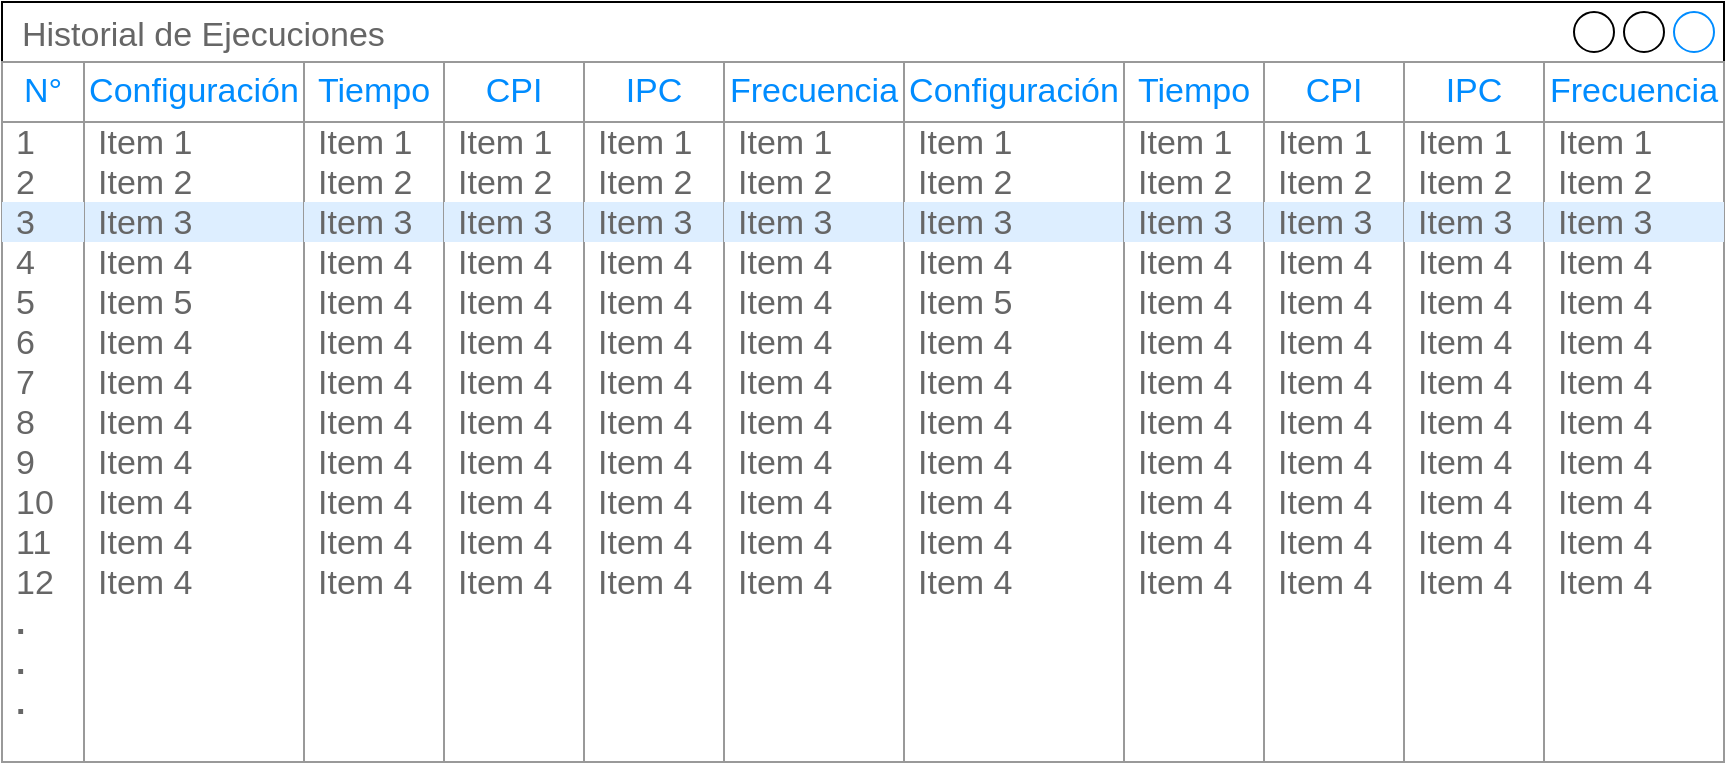 <mxfile version="24.8.3" pages="2">
  <diagram name="Mockup-HistorialEjecuciones" id="yugv_Pb0Pf8rTDYSpF9m">
    <mxGraphModel dx="1337" dy="730" grid="1" gridSize="10" guides="1" tooltips="1" connect="1" arrows="1" fold="1" page="1" pageScale="1" pageWidth="827" pageHeight="1169" math="0" shadow="0">
      <root>
        <mxCell id="0" />
        <mxCell id="1" parent="0" />
        <mxCell id="kgRHYQhIqhMZuhtwXO5x-1" value="Historial de Ejecuciones" style="strokeWidth=1;shadow=0;dashed=0;align=center;html=1;shape=mxgraph.mockup.containers.window;align=left;verticalAlign=top;spacingLeft=8;strokeColor2=#008cff;strokeColor3=#c4c4c4;fontColor=#666666;mainText=;fontSize=17;labelBackgroundColor=none;whiteSpace=wrap;" vertex="1" parent="1">
          <mxGeometry x="139" y="190" width="861" height="380" as="geometry" />
        </mxCell>
        <mxCell id="kgRHYQhIqhMZuhtwXO5x-55" value="Configuración" style="swimlane;strokeColor=#999999;swimlaneFillColor=#FFFFFF;fillColor=#ffffff;fontColor=#008CFF;fontStyle=0;childLayout=stackLayout;horizontal=1;startSize=30;horizontalStack=0;resizeParent=1;resizeParentMax=0;resizeLast=0;collapsible=0;marginBottom=0;whiteSpace=wrap;html=1;fontSize=17;" vertex="1" parent="1">
          <mxGeometry x="180" y="220" width="110" height="350" as="geometry" />
        </mxCell>
        <mxCell id="kgRHYQhIqhMZuhtwXO5x-56" value="Item 1" style="text;spacing=0;strokeColor=none;align=left;verticalAlign=middle;spacingLeft=7;spacingRight=10;overflow=hidden;points=[[0,0.5],[1,0.5]];portConstraint=eastwest;rotatable=0;whiteSpace=wrap;html=1;fillColor=none;fontColor=#666666;fontSize=17;" vertex="1" parent="kgRHYQhIqhMZuhtwXO5x-55">
          <mxGeometry y="30" width="110" height="20" as="geometry" />
        </mxCell>
        <mxCell id="kgRHYQhIqhMZuhtwXO5x-57" value="Item 2" style="text;spacing=0;strokeColor=none;align=left;verticalAlign=middle;spacingLeft=7;spacingRight=10;overflow=hidden;points=[[0,0.5],[1,0.5]];portConstraint=eastwest;rotatable=0;whiteSpace=wrap;html=1;rSize=5;fillColor=none;fontColor=#666666;fontSize=17;" vertex="1" parent="kgRHYQhIqhMZuhtwXO5x-55">
          <mxGeometry y="50" width="110" height="20" as="geometry" />
        </mxCell>
        <mxCell id="kgRHYQhIqhMZuhtwXO5x-58" value="Item 3" style="text;spacing=0;strokeColor=none;align=left;verticalAlign=middle;spacingLeft=7;spacingRight=10;overflow=hidden;points=[[0,0.5],[1,0.5]];portConstraint=eastwest;rotatable=0;whiteSpace=wrap;html=1;rSize=5;fillColor=#DDEEFF;fontColor=#666666;fontSize=17;" vertex="1" parent="kgRHYQhIqhMZuhtwXO5x-55">
          <mxGeometry y="70" width="110" height="20" as="geometry" />
        </mxCell>
        <mxCell id="kgRHYQhIqhMZuhtwXO5x-59" value="Item 4" style="text;spacing=0;strokeColor=none;align=left;verticalAlign=middle;spacingLeft=7;spacingRight=10;overflow=hidden;points=[[0,0.5],[1,0.5]];portConstraint=eastwest;rotatable=0;whiteSpace=wrap;html=1;fillColor=none;fontColor=#666666;fontSize=17;" vertex="1" parent="kgRHYQhIqhMZuhtwXO5x-55">
          <mxGeometry y="90" width="110" height="20" as="geometry" />
        </mxCell>
        <mxCell id="kgRHYQhIqhMZuhtwXO5x-61" value="Item 5" style="text;spacing=0;strokeColor=none;align=left;verticalAlign=middle;spacingLeft=7;spacingRight=10;overflow=hidden;points=[[0,0.5],[1,0.5]];portConstraint=eastwest;rotatable=0;whiteSpace=wrap;html=1;fillColor=none;fontColor=#666666;fontSize=17;" vertex="1" parent="kgRHYQhIqhMZuhtwXO5x-55">
          <mxGeometry y="110" width="110" height="20" as="geometry" />
        </mxCell>
        <mxCell id="kgRHYQhIqhMZuhtwXO5x-62" value="Item 4" style="text;spacing=0;strokeColor=none;align=left;verticalAlign=middle;spacingLeft=7;spacingRight=10;overflow=hidden;points=[[0,0.5],[1,0.5]];portConstraint=eastwest;rotatable=0;whiteSpace=wrap;html=1;fillColor=none;fontColor=#666666;fontSize=17;" vertex="1" parent="kgRHYQhIqhMZuhtwXO5x-55">
          <mxGeometry y="130" width="110" height="20" as="geometry" />
        </mxCell>
        <mxCell id="kgRHYQhIqhMZuhtwXO5x-63" value="Item 4" style="text;spacing=0;strokeColor=none;align=left;verticalAlign=middle;spacingLeft=7;spacingRight=10;overflow=hidden;points=[[0,0.5],[1,0.5]];portConstraint=eastwest;rotatable=0;whiteSpace=wrap;html=1;fillColor=none;fontColor=#666666;fontSize=17;" vertex="1" parent="kgRHYQhIqhMZuhtwXO5x-55">
          <mxGeometry y="150" width="110" height="20" as="geometry" />
        </mxCell>
        <mxCell id="kgRHYQhIqhMZuhtwXO5x-64" value="Item 4" style="text;spacing=0;strokeColor=none;align=left;verticalAlign=middle;spacingLeft=7;spacingRight=10;overflow=hidden;points=[[0,0.5],[1,0.5]];portConstraint=eastwest;rotatable=0;whiteSpace=wrap;html=1;fillColor=none;fontColor=#666666;fontSize=17;" vertex="1" parent="kgRHYQhIqhMZuhtwXO5x-55">
          <mxGeometry y="170" width="110" height="20" as="geometry" />
        </mxCell>
        <mxCell id="kgRHYQhIqhMZuhtwXO5x-65" value="Item 4" style="text;spacing=0;strokeColor=none;align=left;verticalAlign=middle;spacingLeft=7;spacingRight=10;overflow=hidden;points=[[0,0.5],[1,0.5]];portConstraint=eastwest;rotatable=0;whiteSpace=wrap;html=1;fillColor=none;fontColor=#666666;fontSize=17;" vertex="1" parent="kgRHYQhIqhMZuhtwXO5x-55">
          <mxGeometry y="190" width="110" height="20" as="geometry" />
        </mxCell>
        <mxCell id="kgRHYQhIqhMZuhtwXO5x-66" value="Item 4" style="text;spacing=0;strokeColor=none;align=left;verticalAlign=middle;spacingLeft=7;spacingRight=10;overflow=hidden;points=[[0,0.5],[1,0.5]];portConstraint=eastwest;rotatable=0;whiteSpace=wrap;html=1;fillColor=none;fontColor=#666666;fontSize=17;" vertex="1" parent="kgRHYQhIqhMZuhtwXO5x-55">
          <mxGeometry y="210" width="110" height="20" as="geometry" />
        </mxCell>
        <mxCell id="kgRHYQhIqhMZuhtwXO5x-67" value="Item 4" style="text;spacing=0;strokeColor=none;align=left;verticalAlign=middle;spacingLeft=7;spacingRight=10;overflow=hidden;points=[[0,0.5],[1,0.5]];portConstraint=eastwest;rotatable=0;whiteSpace=wrap;html=1;fillColor=none;fontColor=#666666;fontSize=17;" vertex="1" parent="kgRHYQhIqhMZuhtwXO5x-55">
          <mxGeometry y="230" width="110" height="20" as="geometry" />
        </mxCell>
        <mxCell id="kgRHYQhIqhMZuhtwXO5x-68" value="Item 4" style="text;spacing=0;strokeColor=none;align=left;verticalAlign=middle;spacingLeft=7;spacingRight=10;overflow=hidden;points=[[0,0.5],[1,0.5]];portConstraint=eastwest;rotatable=0;whiteSpace=wrap;html=1;fillColor=none;fontColor=#666666;fontSize=17;" vertex="1" parent="kgRHYQhIqhMZuhtwXO5x-55">
          <mxGeometry y="250" width="110" height="20" as="geometry" />
        </mxCell>
        <mxCell id="kgRHYQhIqhMZuhtwXO5x-60" value="" style="text;spacing=0;strokeColor=none;align=left;verticalAlign=middle;spacingLeft=7;spacingRight=10;overflow=hidden;points=[[0,0.5],[1,0.5]];portConstraint=eastwest;rotatable=0;whiteSpace=wrap;html=1;fillColor=none;fontColor=#666666;fontSize=17;" vertex="1" parent="kgRHYQhIqhMZuhtwXO5x-55">
          <mxGeometry y="270" width="110" height="80" as="geometry" />
        </mxCell>
        <mxCell id="kgRHYQhIqhMZuhtwXO5x-83" value="Tiempo" style="swimlane;strokeColor=#999999;swimlaneFillColor=#FFFFFF;fillColor=#ffffff;fontColor=#008CFF;fontStyle=0;childLayout=stackLayout;horizontal=1;startSize=30;horizontalStack=0;resizeParent=1;resizeParentMax=0;resizeLast=0;collapsible=0;marginBottom=0;whiteSpace=wrap;html=1;fontSize=17;" vertex="1" parent="1">
          <mxGeometry x="290" y="220" width="70" height="350" as="geometry" />
        </mxCell>
        <mxCell id="kgRHYQhIqhMZuhtwXO5x-84" value="Item 1" style="text;spacing=0;strokeColor=none;align=left;verticalAlign=middle;spacingLeft=7;spacingRight=10;overflow=hidden;points=[[0,0.5],[1,0.5]];portConstraint=eastwest;rotatable=0;whiteSpace=wrap;html=1;fillColor=none;fontColor=#666666;fontSize=17;" vertex="1" parent="kgRHYQhIqhMZuhtwXO5x-83">
          <mxGeometry y="30" width="70" height="20" as="geometry" />
        </mxCell>
        <mxCell id="kgRHYQhIqhMZuhtwXO5x-85" value="Item 2" style="text;spacing=0;strokeColor=none;align=left;verticalAlign=middle;spacingLeft=7;spacingRight=10;overflow=hidden;points=[[0,0.5],[1,0.5]];portConstraint=eastwest;rotatable=0;whiteSpace=wrap;html=1;rSize=5;fillColor=none;fontColor=#666666;fontSize=17;" vertex="1" parent="kgRHYQhIqhMZuhtwXO5x-83">
          <mxGeometry y="50" width="70" height="20" as="geometry" />
        </mxCell>
        <mxCell id="kgRHYQhIqhMZuhtwXO5x-86" value="Item 3" style="text;spacing=0;strokeColor=none;align=left;verticalAlign=middle;spacingLeft=7;spacingRight=10;overflow=hidden;points=[[0,0.5],[1,0.5]];portConstraint=eastwest;rotatable=0;whiteSpace=wrap;html=1;rSize=5;fillColor=#DDEEFF;fontColor=#666666;fontSize=17;" vertex="1" parent="kgRHYQhIqhMZuhtwXO5x-83">
          <mxGeometry y="70" width="70" height="20" as="geometry" />
        </mxCell>
        <mxCell id="kgRHYQhIqhMZuhtwXO5x-87" value="Item 4" style="text;spacing=0;strokeColor=none;align=left;verticalAlign=middle;spacingLeft=7;spacingRight=10;overflow=hidden;points=[[0,0.5],[1,0.5]];portConstraint=eastwest;rotatable=0;whiteSpace=wrap;html=1;fillColor=none;fontColor=#666666;fontSize=17;" vertex="1" parent="kgRHYQhIqhMZuhtwXO5x-83">
          <mxGeometry y="90" width="70" height="20" as="geometry" />
        </mxCell>
        <mxCell id="kgRHYQhIqhMZuhtwXO5x-88" value="Item 4" style="text;spacing=0;strokeColor=none;align=left;verticalAlign=middle;spacingLeft=7;spacingRight=10;overflow=hidden;points=[[0,0.5],[1,0.5]];portConstraint=eastwest;rotatable=0;whiteSpace=wrap;html=1;fillColor=none;fontColor=#666666;fontSize=17;" vertex="1" parent="kgRHYQhIqhMZuhtwXO5x-83">
          <mxGeometry y="110" width="70" height="20" as="geometry" />
        </mxCell>
        <mxCell id="kgRHYQhIqhMZuhtwXO5x-89" value="Item 4" style="text;spacing=0;strokeColor=none;align=left;verticalAlign=middle;spacingLeft=7;spacingRight=10;overflow=hidden;points=[[0,0.5],[1,0.5]];portConstraint=eastwest;rotatable=0;whiteSpace=wrap;html=1;fillColor=none;fontColor=#666666;fontSize=17;" vertex="1" parent="kgRHYQhIqhMZuhtwXO5x-83">
          <mxGeometry y="130" width="70" height="20" as="geometry" />
        </mxCell>
        <mxCell id="kgRHYQhIqhMZuhtwXO5x-90" value="Item 4" style="text;spacing=0;strokeColor=none;align=left;verticalAlign=middle;spacingLeft=7;spacingRight=10;overflow=hidden;points=[[0,0.5],[1,0.5]];portConstraint=eastwest;rotatable=0;whiteSpace=wrap;html=1;fillColor=none;fontColor=#666666;fontSize=17;" vertex="1" parent="kgRHYQhIqhMZuhtwXO5x-83">
          <mxGeometry y="150" width="70" height="20" as="geometry" />
        </mxCell>
        <mxCell id="kgRHYQhIqhMZuhtwXO5x-91" value="Item 4" style="text;spacing=0;strokeColor=none;align=left;verticalAlign=middle;spacingLeft=7;spacingRight=10;overflow=hidden;points=[[0,0.5],[1,0.5]];portConstraint=eastwest;rotatable=0;whiteSpace=wrap;html=1;fillColor=none;fontColor=#666666;fontSize=17;" vertex="1" parent="kgRHYQhIqhMZuhtwXO5x-83">
          <mxGeometry y="170" width="70" height="20" as="geometry" />
        </mxCell>
        <mxCell id="kgRHYQhIqhMZuhtwXO5x-92" value="Item 4" style="text;spacing=0;strokeColor=none;align=left;verticalAlign=middle;spacingLeft=7;spacingRight=10;overflow=hidden;points=[[0,0.5],[1,0.5]];portConstraint=eastwest;rotatable=0;whiteSpace=wrap;html=1;fillColor=none;fontColor=#666666;fontSize=17;" vertex="1" parent="kgRHYQhIqhMZuhtwXO5x-83">
          <mxGeometry y="190" width="70" height="20" as="geometry" />
        </mxCell>
        <mxCell id="kgRHYQhIqhMZuhtwXO5x-93" value="Item 4" style="text;spacing=0;strokeColor=none;align=left;verticalAlign=middle;spacingLeft=7;spacingRight=10;overflow=hidden;points=[[0,0.5],[1,0.5]];portConstraint=eastwest;rotatable=0;whiteSpace=wrap;html=1;fillColor=none;fontColor=#666666;fontSize=17;" vertex="1" parent="kgRHYQhIqhMZuhtwXO5x-83">
          <mxGeometry y="210" width="70" height="20" as="geometry" />
        </mxCell>
        <mxCell id="kgRHYQhIqhMZuhtwXO5x-94" value="Item 4" style="text;spacing=0;strokeColor=none;align=left;verticalAlign=middle;spacingLeft=7;spacingRight=10;overflow=hidden;points=[[0,0.5],[1,0.5]];portConstraint=eastwest;rotatable=0;whiteSpace=wrap;html=1;fillColor=none;fontColor=#666666;fontSize=17;" vertex="1" parent="kgRHYQhIqhMZuhtwXO5x-83">
          <mxGeometry y="230" width="70" height="20" as="geometry" />
        </mxCell>
        <mxCell id="kgRHYQhIqhMZuhtwXO5x-95" value="Item 4" style="text;spacing=0;strokeColor=none;align=left;verticalAlign=middle;spacingLeft=7;spacingRight=10;overflow=hidden;points=[[0,0.5],[1,0.5]];portConstraint=eastwest;rotatable=0;whiteSpace=wrap;html=1;fillColor=none;fontColor=#666666;fontSize=17;" vertex="1" parent="kgRHYQhIqhMZuhtwXO5x-83">
          <mxGeometry y="250" width="70" height="20" as="geometry" />
        </mxCell>
        <mxCell id="kgRHYQhIqhMZuhtwXO5x-96" value="" style="text;spacing=0;strokeColor=none;align=left;verticalAlign=middle;spacingLeft=7;spacingRight=10;overflow=hidden;points=[[0,0.5],[1,0.5]];portConstraint=eastwest;rotatable=0;whiteSpace=wrap;html=1;fillColor=none;fontColor=#666666;fontSize=17;" vertex="1" parent="kgRHYQhIqhMZuhtwXO5x-83">
          <mxGeometry y="270" width="70" height="80" as="geometry" />
        </mxCell>
        <mxCell id="kgRHYQhIqhMZuhtwXO5x-97" value="CPI" style="swimlane;strokeColor=#999999;swimlaneFillColor=#FFFFFF;fillColor=#ffffff;fontColor=#008CFF;fontStyle=0;childLayout=stackLayout;horizontal=1;startSize=30;horizontalStack=0;resizeParent=1;resizeParentMax=0;resizeLast=0;collapsible=0;marginBottom=0;whiteSpace=wrap;html=1;fontSize=17;" vertex="1" parent="1">
          <mxGeometry x="360" y="220" width="70" height="350" as="geometry" />
        </mxCell>
        <mxCell id="kgRHYQhIqhMZuhtwXO5x-98" value="Item 1" style="text;spacing=0;strokeColor=none;align=left;verticalAlign=middle;spacingLeft=7;spacingRight=10;overflow=hidden;points=[[0,0.5],[1,0.5]];portConstraint=eastwest;rotatable=0;whiteSpace=wrap;html=1;fillColor=none;fontColor=#666666;fontSize=17;" vertex="1" parent="kgRHYQhIqhMZuhtwXO5x-97">
          <mxGeometry y="30" width="70" height="20" as="geometry" />
        </mxCell>
        <mxCell id="kgRHYQhIqhMZuhtwXO5x-99" value="Item 2" style="text;spacing=0;strokeColor=none;align=left;verticalAlign=middle;spacingLeft=7;spacingRight=10;overflow=hidden;points=[[0,0.5],[1,0.5]];portConstraint=eastwest;rotatable=0;whiteSpace=wrap;html=1;rSize=5;fillColor=none;fontColor=#666666;fontSize=17;" vertex="1" parent="kgRHYQhIqhMZuhtwXO5x-97">
          <mxGeometry y="50" width="70" height="20" as="geometry" />
        </mxCell>
        <mxCell id="kgRHYQhIqhMZuhtwXO5x-100" value="Item 3" style="text;spacing=0;strokeColor=none;align=left;verticalAlign=middle;spacingLeft=7;spacingRight=10;overflow=hidden;points=[[0,0.5],[1,0.5]];portConstraint=eastwest;rotatable=0;whiteSpace=wrap;html=1;rSize=5;fillColor=#DDEEFF;fontColor=#666666;fontSize=17;" vertex="1" parent="kgRHYQhIqhMZuhtwXO5x-97">
          <mxGeometry y="70" width="70" height="20" as="geometry" />
        </mxCell>
        <mxCell id="kgRHYQhIqhMZuhtwXO5x-101" value="Item 4" style="text;spacing=0;strokeColor=none;align=left;verticalAlign=middle;spacingLeft=7;spacingRight=10;overflow=hidden;points=[[0,0.5],[1,0.5]];portConstraint=eastwest;rotatable=0;whiteSpace=wrap;html=1;fillColor=none;fontColor=#666666;fontSize=17;" vertex="1" parent="kgRHYQhIqhMZuhtwXO5x-97">
          <mxGeometry y="90" width="70" height="20" as="geometry" />
        </mxCell>
        <mxCell id="kgRHYQhIqhMZuhtwXO5x-102" value="Item 4" style="text;spacing=0;strokeColor=none;align=left;verticalAlign=middle;spacingLeft=7;spacingRight=10;overflow=hidden;points=[[0,0.5],[1,0.5]];portConstraint=eastwest;rotatable=0;whiteSpace=wrap;html=1;fillColor=none;fontColor=#666666;fontSize=17;" vertex="1" parent="kgRHYQhIqhMZuhtwXO5x-97">
          <mxGeometry y="110" width="70" height="20" as="geometry" />
        </mxCell>
        <mxCell id="kgRHYQhIqhMZuhtwXO5x-103" value="Item 4" style="text;spacing=0;strokeColor=none;align=left;verticalAlign=middle;spacingLeft=7;spacingRight=10;overflow=hidden;points=[[0,0.5],[1,0.5]];portConstraint=eastwest;rotatable=0;whiteSpace=wrap;html=1;fillColor=none;fontColor=#666666;fontSize=17;" vertex="1" parent="kgRHYQhIqhMZuhtwXO5x-97">
          <mxGeometry y="130" width="70" height="20" as="geometry" />
        </mxCell>
        <mxCell id="kgRHYQhIqhMZuhtwXO5x-104" value="Item 4" style="text;spacing=0;strokeColor=none;align=left;verticalAlign=middle;spacingLeft=7;spacingRight=10;overflow=hidden;points=[[0,0.5],[1,0.5]];portConstraint=eastwest;rotatable=0;whiteSpace=wrap;html=1;fillColor=none;fontColor=#666666;fontSize=17;" vertex="1" parent="kgRHYQhIqhMZuhtwXO5x-97">
          <mxGeometry y="150" width="70" height="20" as="geometry" />
        </mxCell>
        <mxCell id="kgRHYQhIqhMZuhtwXO5x-105" value="Item 4" style="text;spacing=0;strokeColor=none;align=left;verticalAlign=middle;spacingLeft=7;spacingRight=10;overflow=hidden;points=[[0,0.5],[1,0.5]];portConstraint=eastwest;rotatable=0;whiteSpace=wrap;html=1;fillColor=none;fontColor=#666666;fontSize=17;" vertex="1" parent="kgRHYQhIqhMZuhtwXO5x-97">
          <mxGeometry y="170" width="70" height="20" as="geometry" />
        </mxCell>
        <mxCell id="kgRHYQhIqhMZuhtwXO5x-106" value="Item 4" style="text;spacing=0;strokeColor=none;align=left;verticalAlign=middle;spacingLeft=7;spacingRight=10;overflow=hidden;points=[[0,0.5],[1,0.5]];portConstraint=eastwest;rotatable=0;whiteSpace=wrap;html=1;fillColor=none;fontColor=#666666;fontSize=17;" vertex="1" parent="kgRHYQhIqhMZuhtwXO5x-97">
          <mxGeometry y="190" width="70" height="20" as="geometry" />
        </mxCell>
        <mxCell id="kgRHYQhIqhMZuhtwXO5x-107" value="Item 4" style="text;spacing=0;strokeColor=none;align=left;verticalAlign=middle;spacingLeft=7;spacingRight=10;overflow=hidden;points=[[0,0.5],[1,0.5]];portConstraint=eastwest;rotatable=0;whiteSpace=wrap;html=1;fillColor=none;fontColor=#666666;fontSize=17;" vertex="1" parent="kgRHYQhIqhMZuhtwXO5x-97">
          <mxGeometry y="210" width="70" height="20" as="geometry" />
        </mxCell>
        <mxCell id="kgRHYQhIqhMZuhtwXO5x-108" value="Item 4" style="text;spacing=0;strokeColor=none;align=left;verticalAlign=middle;spacingLeft=7;spacingRight=10;overflow=hidden;points=[[0,0.5],[1,0.5]];portConstraint=eastwest;rotatable=0;whiteSpace=wrap;html=1;fillColor=none;fontColor=#666666;fontSize=17;" vertex="1" parent="kgRHYQhIqhMZuhtwXO5x-97">
          <mxGeometry y="230" width="70" height="20" as="geometry" />
        </mxCell>
        <mxCell id="kgRHYQhIqhMZuhtwXO5x-109" value="Item 4" style="text;spacing=0;strokeColor=none;align=left;verticalAlign=middle;spacingLeft=7;spacingRight=10;overflow=hidden;points=[[0,0.5],[1,0.5]];portConstraint=eastwest;rotatable=0;whiteSpace=wrap;html=1;fillColor=none;fontColor=#666666;fontSize=17;" vertex="1" parent="kgRHYQhIqhMZuhtwXO5x-97">
          <mxGeometry y="250" width="70" height="20" as="geometry" />
        </mxCell>
        <mxCell id="kgRHYQhIqhMZuhtwXO5x-110" value="" style="text;spacing=0;strokeColor=none;align=left;verticalAlign=middle;spacingLeft=7;spacingRight=10;overflow=hidden;points=[[0,0.5],[1,0.5]];portConstraint=eastwest;rotatable=0;whiteSpace=wrap;html=1;fillColor=none;fontColor=#666666;fontSize=17;" vertex="1" parent="kgRHYQhIqhMZuhtwXO5x-97">
          <mxGeometry y="270" width="70" height="80" as="geometry" />
        </mxCell>
        <mxCell id="kgRHYQhIqhMZuhtwXO5x-111" value="IPC" style="swimlane;strokeColor=#999999;swimlaneFillColor=#FFFFFF;fillColor=#ffffff;fontColor=#008CFF;fontStyle=0;childLayout=stackLayout;horizontal=1;startSize=30;horizontalStack=0;resizeParent=1;resizeParentMax=0;resizeLast=0;collapsible=0;marginBottom=0;whiteSpace=wrap;html=1;fontSize=17;" vertex="1" parent="1">
          <mxGeometry x="430" y="220" width="70" height="350" as="geometry" />
        </mxCell>
        <mxCell id="kgRHYQhIqhMZuhtwXO5x-112" value="Item 1" style="text;spacing=0;strokeColor=none;align=left;verticalAlign=middle;spacingLeft=7;spacingRight=10;overflow=hidden;points=[[0,0.5],[1,0.5]];portConstraint=eastwest;rotatable=0;whiteSpace=wrap;html=1;fillColor=none;fontColor=#666666;fontSize=17;" vertex="1" parent="kgRHYQhIqhMZuhtwXO5x-111">
          <mxGeometry y="30" width="70" height="20" as="geometry" />
        </mxCell>
        <mxCell id="kgRHYQhIqhMZuhtwXO5x-113" value="Item 2" style="text;spacing=0;strokeColor=none;align=left;verticalAlign=middle;spacingLeft=7;spacingRight=10;overflow=hidden;points=[[0,0.5],[1,0.5]];portConstraint=eastwest;rotatable=0;whiteSpace=wrap;html=1;rSize=5;fillColor=none;fontColor=#666666;fontSize=17;" vertex="1" parent="kgRHYQhIqhMZuhtwXO5x-111">
          <mxGeometry y="50" width="70" height="20" as="geometry" />
        </mxCell>
        <mxCell id="kgRHYQhIqhMZuhtwXO5x-114" value="Item 3" style="text;spacing=0;strokeColor=none;align=left;verticalAlign=middle;spacingLeft=7;spacingRight=10;overflow=hidden;points=[[0,0.5],[1,0.5]];portConstraint=eastwest;rotatable=0;whiteSpace=wrap;html=1;rSize=5;fillColor=#DDEEFF;fontColor=#666666;fontSize=17;" vertex="1" parent="kgRHYQhIqhMZuhtwXO5x-111">
          <mxGeometry y="70" width="70" height="20" as="geometry" />
        </mxCell>
        <mxCell id="kgRHYQhIqhMZuhtwXO5x-115" value="Item 4" style="text;spacing=0;strokeColor=none;align=left;verticalAlign=middle;spacingLeft=7;spacingRight=10;overflow=hidden;points=[[0,0.5],[1,0.5]];portConstraint=eastwest;rotatable=0;whiteSpace=wrap;html=1;fillColor=none;fontColor=#666666;fontSize=17;" vertex="1" parent="kgRHYQhIqhMZuhtwXO5x-111">
          <mxGeometry y="90" width="70" height="20" as="geometry" />
        </mxCell>
        <mxCell id="kgRHYQhIqhMZuhtwXO5x-116" value="Item 4" style="text;spacing=0;strokeColor=none;align=left;verticalAlign=middle;spacingLeft=7;spacingRight=10;overflow=hidden;points=[[0,0.5],[1,0.5]];portConstraint=eastwest;rotatable=0;whiteSpace=wrap;html=1;fillColor=none;fontColor=#666666;fontSize=17;" vertex="1" parent="kgRHYQhIqhMZuhtwXO5x-111">
          <mxGeometry y="110" width="70" height="20" as="geometry" />
        </mxCell>
        <mxCell id="kgRHYQhIqhMZuhtwXO5x-117" value="Item 4" style="text;spacing=0;strokeColor=none;align=left;verticalAlign=middle;spacingLeft=7;spacingRight=10;overflow=hidden;points=[[0,0.5],[1,0.5]];portConstraint=eastwest;rotatable=0;whiteSpace=wrap;html=1;fillColor=none;fontColor=#666666;fontSize=17;" vertex="1" parent="kgRHYQhIqhMZuhtwXO5x-111">
          <mxGeometry y="130" width="70" height="20" as="geometry" />
        </mxCell>
        <mxCell id="kgRHYQhIqhMZuhtwXO5x-118" value="Item 4" style="text;spacing=0;strokeColor=none;align=left;verticalAlign=middle;spacingLeft=7;spacingRight=10;overflow=hidden;points=[[0,0.5],[1,0.5]];portConstraint=eastwest;rotatable=0;whiteSpace=wrap;html=1;fillColor=none;fontColor=#666666;fontSize=17;" vertex="1" parent="kgRHYQhIqhMZuhtwXO5x-111">
          <mxGeometry y="150" width="70" height="20" as="geometry" />
        </mxCell>
        <mxCell id="kgRHYQhIqhMZuhtwXO5x-119" value="Item 4" style="text;spacing=0;strokeColor=none;align=left;verticalAlign=middle;spacingLeft=7;spacingRight=10;overflow=hidden;points=[[0,0.5],[1,0.5]];portConstraint=eastwest;rotatable=0;whiteSpace=wrap;html=1;fillColor=none;fontColor=#666666;fontSize=17;" vertex="1" parent="kgRHYQhIqhMZuhtwXO5x-111">
          <mxGeometry y="170" width="70" height="20" as="geometry" />
        </mxCell>
        <mxCell id="kgRHYQhIqhMZuhtwXO5x-120" value="Item 4" style="text;spacing=0;strokeColor=none;align=left;verticalAlign=middle;spacingLeft=7;spacingRight=10;overflow=hidden;points=[[0,0.5],[1,0.5]];portConstraint=eastwest;rotatable=0;whiteSpace=wrap;html=1;fillColor=none;fontColor=#666666;fontSize=17;" vertex="1" parent="kgRHYQhIqhMZuhtwXO5x-111">
          <mxGeometry y="190" width="70" height="20" as="geometry" />
        </mxCell>
        <mxCell id="kgRHYQhIqhMZuhtwXO5x-121" value="Item 4" style="text;spacing=0;strokeColor=none;align=left;verticalAlign=middle;spacingLeft=7;spacingRight=10;overflow=hidden;points=[[0,0.5],[1,0.5]];portConstraint=eastwest;rotatable=0;whiteSpace=wrap;html=1;fillColor=none;fontColor=#666666;fontSize=17;" vertex="1" parent="kgRHYQhIqhMZuhtwXO5x-111">
          <mxGeometry y="210" width="70" height="20" as="geometry" />
        </mxCell>
        <mxCell id="kgRHYQhIqhMZuhtwXO5x-122" value="Item 4" style="text;spacing=0;strokeColor=none;align=left;verticalAlign=middle;spacingLeft=7;spacingRight=10;overflow=hidden;points=[[0,0.5],[1,0.5]];portConstraint=eastwest;rotatable=0;whiteSpace=wrap;html=1;fillColor=none;fontColor=#666666;fontSize=17;" vertex="1" parent="kgRHYQhIqhMZuhtwXO5x-111">
          <mxGeometry y="230" width="70" height="20" as="geometry" />
        </mxCell>
        <mxCell id="kgRHYQhIqhMZuhtwXO5x-123" value="Item 4" style="text;spacing=0;strokeColor=none;align=left;verticalAlign=middle;spacingLeft=7;spacingRight=10;overflow=hidden;points=[[0,0.5],[1,0.5]];portConstraint=eastwest;rotatable=0;whiteSpace=wrap;html=1;fillColor=none;fontColor=#666666;fontSize=17;" vertex="1" parent="kgRHYQhIqhMZuhtwXO5x-111">
          <mxGeometry y="250" width="70" height="20" as="geometry" />
        </mxCell>
        <mxCell id="kgRHYQhIqhMZuhtwXO5x-124" value="" style="text;spacing=0;strokeColor=none;align=left;verticalAlign=middle;spacingLeft=7;spacingRight=10;overflow=hidden;points=[[0,0.5],[1,0.5]];portConstraint=eastwest;rotatable=0;whiteSpace=wrap;html=1;fillColor=none;fontColor=#666666;fontSize=17;" vertex="1" parent="kgRHYQhIqhMZuhtwXO5x-111">
          <mxGeometry y="270" width="70" height="80" as="geometry" />
        </mxCell>
        <mxCell id="kgRHYQhIqhMZuhtwXO5x-125" value="Frecuencia" style="swimlane;strokeColor=#999999;swimlaneFillColor=#FFFFFF;fillColor=#ffffff;fontColor=#008CFF;fontStyle=0;childLayout=stackLayout;horizontal=1;startSize=30;horizontalStack=0;resizeParent=1;resizeParentMax=0;resizeLast=0;collapsible=0;marginBottom=0;whiteSpace=wrap;html=1;fontSize=17;" vertex="1" parent="1">
          <mxGeometry x="500" y="220" width="90" height="350" as="geometry" />
        </mxCell>
        <mxCell id="kgRHYQhIqhMZuhtwXO5x-126" value="Item 1" style="text;spacing=0;strokeColor=none;align=left;verticalAlign=middle;spacingLeft=7;spacingRight=10;overflow=hidden;points=[[0,0.5],[1,0.5]];portConstraint=eastwest;rotatable=0;whiteSpace=wrap;html=1;fillColor=none;fontColor=#666666;fontSize=17;" vertex="1" parent="kgRHYQhIqhMZuhtwXO5x-125">
          <mxGeometry y="30" width="90" height="20" as="geometry" />
        </mxCell>
        <mxCell id="kgRHYQhIqhMZuhtwXO5x-127" value="Item 2" style="text;spacing=0;strokeColor=none;align=left;verticalAlign=middle;spacingLeft=7;spacingRight=10;overflow=hidden;points=[[0,0.5],[1,0.5]];portConstraint=eastwest;rotatable=0;whiteSpace=wrap;html=1;rSize=5;fillColor=none;fontColor=#666666;fontSize=17;" vertex="1" parent="kgRHYQhIqhMZuhtwXO5x-125">
          <mxGeometry y="50" width="90" height="20" as="geometry" />
        </mxCell>
        <mxCell id="kgRHYQhIqhMZuhtwXO5x-128" value="Item 3" style="text;spacing=0;strokeColor=none;align=left;verticalAlign=middle;spacingLeft=7;spacingRight=10;overflow=hidden;points=[[0,0.5],[1,0.5]];portConstraint=eastwest;rotatable=0;whiteSpace=wrap;html=1;rSize=5;fillColor=#DDEEFF;fontColor=#666666;fontSize=17;" vertex="1" parent="kgRHYQhIqhMZuhtwXO5x-125">
          <mxGeometry y="70" width="90" height="20" as="geometry" />
        </mxCell>
        <mxCell id="kgRHYQhIqhMZuhtwXO5x-129" value="Item 4" style="text;spacing=0;strokeColor=none;align=left;verticalAlign=middle;spacingLeft=7;spacingRight=10;overflow=hidden;points=[[0,0.5],[1,0.5]];portConstraint=eastwest;rotatable=0;whiteSpace=wrap;html=1;fillColor=none;fontColor=#666666;fontSize=17;" vertex="1" parent="kgRHYQhIqhMZuhtwXO5x-125">
          <mxGeometry y="90" width="90" height="20" as="geometry" />
        </mxCell>
        <mxCell id="kgRHYQhIqhMZuhtwXO5x-130" value="Item 4" style="text;spacing=0;strokeColor=none;align=left;verticalAlign=middle;spacingLeft=7;spacingRight=10;overflow=hidden;points=[[0,0.5],[1,0.5]];portConstraint=eastwest;rotatable=0;whiteSpace=wrap;html=1;fillColor=none;fontColor=#666666;fontSize=17;" vertex="1" parent="kgRHYQhIqhMZuhtwXO5x-125">
          <mxGeometry y="110" width="90" height="20" as="geometry" />
        </mxCell>
        <mxCell id="kgRHYQhIqhMZuhtwXO5x-131" value="Item 4" style="text;spacing=0;strokeColor=none;align=left;verticalAlign=middle;spacingLeft=7;spacingRight=10;overflow=hidden;points=[[0,0.5],[1,0.5]];portConstraint=eastwest;rotatable=0;whiteSpace=wrap;html=1;fillColor=none;fontColor=#666666;fontSize=17;" vertex="1" parent="kgRHYQhIqhMZuhtwXO5x-125">
          <mxGeometry y="130" width="90" height="20" as="geometry" />
        </mxCell>
        <mxCell id="kgRHYQhIqhMZuhtwXO5x-132" value="Item 4" style="text;spacing=0;strokeColor=none;align=left;verticalAlign=middle;spacingLeft=7;spacingRight=10;overflow=hidden;points=[[0,0.5],[1,0.5]];portConstraint=eastwest;rotatable=0;whiteSpace=wrap;html=1;fillColor=none;fontColor=#666666;fontSize=17;" vertex="1" parent="kgRHYQhIqhMZuhtwXO5x-125">
          <mxGeometry y="150" width="90" height="20" as="geometry" />
        </mxCell>
        <mxCell id="kgRHYQhIqhMZuhtwXO5x-133" value="Item 4" style="text;spacing=0;strokeColor=none;align=left;verticalAlign=middle;spacingLeft=7;spacingRight=10;overflow=hidden;points=[[0,0.5],[1,0.5]];portConstraint=eastwest;rotatable=0;whiteSpace=wrap;html=1;fillColor=none;fontColor=#666666;fontSize=17;" vertex="1" parent="kgRHYQhIqhMZuhtwXO5x-125">
          <mxGeometry y="170" width="90" height="20" as="geometry" />
        </mxCell>
        <mxCell id="kgRHYQhIqhMZuhtwXO5x-134" value="Item 4" style="text;spacing=0;strokeColor=none;align=left;verticalAlign=middle;spacingLeft=7;spacingRight=10;overflow=hidden;points=[[0,0.5],[1,0.5]];portConstraint=eastwest;rotatable=0;whiteSpace=wrap;html=1;fillColor=none;fontColor=#666666;fontSize=17;" vertex="1" parent="kgRHYQhIqhMZuhtwXO5x-125">
          <mxGeometry y="190" width="90" height="20" as="geometry" />
        </mxCell>
        <mxCell id="kgRHYQhIqhMZuhtwXO5x-135" value="Item 4" style="text;spacing=0;strokeColor=none;align=left;verticalAlign=middle;spacingLeft=7;spacingRight=10;overflow=hidden;points=[[0,0.5],[1,0.5]];portConstraint=eastwest;rotatable=0;whiteSpace=wrap;html=1;fillColor=none;fontColor=#666666;fontSize=17;" vertex="1" parent="kgRHYQhIqhMZuhtwXO5x-125">
          <mxGeometry y="210" width="90" height="20" as="geometry" />
        </mxCell>
        <mxCell id="kgRHYQhIqhMZuhtwXO5x-136" value="Item 4" style="text;spacing=0;strokeColor=none;align=left;verticalAlign=middle;spacingLeft=7;spacingRight=10;overflow=hidden;points=[[0,0.5],[1,0.5]];portConstraint=eastwest;rotatable=0;whiteSpace=wrap;html=1;fillColor=none;fontColor=#666666;fontSize=17;" vertex="1" parent="kgRHYQhIqhMZuhtwXO5x-125">
          <mxGeometry y="230" width="90" height="20" as="geometry" />
        </mxCell>
        <mxCell id="kgRHYQhIqhMZuhtwXO5x-137" value="Item 4" style="text;spacing=0;strokeColor=none;align=left;verticalAlign=middle;spacingLeft=7;spacingRight=10;overflow=hidden;points=[[0,0.5],[1,0.5]];portConstraint=eastwest;rotatable=0;whiteSpace=wrap;html=1;fillColor=none;fontColor=#666666;fontSize=17;" vertex="1" parent="kgRHYQhIqhMZuhtwXO5x-125">
          <mxGeometry y="250" width="90" height="20" as="geometry" />
        </mxCell>
        <mxCell id="kgRHYQhIqhMZuhtwXO5x-138" value="" style="text;spacing=0;strokeColor=none;align=left;verticalAlign=middle;spacingLeft=7;spacingRight=10;overflow=hidden;points=[[0,0.5],[1,0.5]];portConstraint=eastwest;rotatable=0;whiteSpace=wrap;html=1;fillColor=none;fontColor=#666666;fontSize=17;" vertex="1" parent="kgRHYQhIqhMZuhtwXO5x-125">
          <mxGeometry y="270" width="90" height="80" as="geometry" />
        </mxCell>
        <mxCell id="kgRHYQhIqhMZuhtwXO5x-145" value="N°" style="swimlane;strokeColor=#999999;swimlaneFillColor=#FFFFFF;fillColor=#ffffff;fontColor=#008CFF;fontStyle=0;childLayout=stackLayout;horizontal=1;startSize=30;horizontalStack=0;resizeParent=1;resizeParentMax=0;resizeLast=0;collapsible=0;marginBottom=0;whiteSpace=wrap;html=1;fontSize=17;" vertex="1" parent="1">
          <mxGeometry x="139" y="220" width="41" height="350" as="geometry" />
        </mxCell>
        <mxCell id="kgRHYQhIqhMZuhtwXO5x-146" value="1" style="text;spacing=0;strokeColor=none;align=left;verticalAlign=middle;spacingLeft=7;spacingRight=10;overflow=hidden;points=[[0,0.5],[1,0.5]];portConstraint=eastwest;rotatable=0;whiteSpace=wrap;html=1;fillColor=none;fontColor=#666666;fontSize=17;" vertex="1" parent="kgRHYQhIqhMZuhtwXO5x-145">
          <mxGeometry y="30" width="41" height="20" as="geometry" />
        </mxCell>
        <mxCell id="kgRHYQhIqhMZuhtwXO5x-147" value="2" style="text;spacing=0;strokeColor=none;align=left;verticalAlign=middle;spacingLeft=7;spacingRight=10;overflow=hidden;points=[[0,0.5],[1,0.5]];portConstraint=eastwest;rotatable=0;whiteSpace=wrap;html=1;rSize=5;fillColor=none;fontColor=#666666;fontSize=17;" vertex="1" parent="kgRHYQhIqhMZuhtwXO5x-145">
          <mxGeometry y="50" width="41" height="20" as="geometry" />
        </mxCell>
        <mxCell id="kgRHYQhIqhMZuhtwXO5x-148" value="3" style="text;spacing=0;strokeColor=none;align=left;verticalAlign=middle;spacingLeft=7;spacingRight=10;overflow=hidden;points=[[0,0.5],[1,0.5]];portConstraint=eastwest;rotatable=0;whiteSpace=wrap;html=1;rSize=5;fillColor=#DDEEFF;fontColor=#666666;fontSize=17;" vertex="1" parent="kgRHYQhIqhMZuhtwXO5x-145">
          <mxGeometry y="70" width="41" height="20" as="geometry" />
        </mxCell>
        <mxCell id="kgRHYQhIqhMZuhtwXO5x-149" value="4" style="text;spacing=0;strokeColor=none;align=left;verticalAlign=middle;spacingLeft=7;spacingRight=10;overflow=hidden;points=[[0,0.5],[1,0.5]];portConstraint=eastwest;rotatable=0;whiteSpace=wrap;html=1;fillColor=none;fontColor=#666666;fontSize=17;" vertex="1" parent="kgRHYQhIqhMZuhtwXO5x-145">
          <mxGeometry y="90" width="41" height="20" as="geometry" />
        </mxCell>
        <mxCell id="kgRHYQhIqhMZuhtwXO5x-150" value="5" style="text;spacing=0;strokeColor=none;align=left;verticalAlign=middle;spacingLeft=7;spacingRight=10;overflow=hidden;points=[[0,0.5],[1,0.5]];portConstraint=eastwest;rotatable=0;whiteSpace=wrap;html=1;fillColor=none;fontColor=#666666;fontSize=17;" vertex="1" parent="kgRHYQhIqhMZuhtwXO5x-145">
          <mxGeometry y="110" width="41" height="20" as="geometry" />
        </mxCell>
        <mxCell id="kgRHYQhIqhMZuhtwXO5x-151" value="6" style="text;spacing=0;strokeColor=none;align=left;verticalAlign=middle;spacingLeft=7;spacingRight=10;overflow=hidden;points=[[0,0.5],[1,0.5]];portConstraint=eastwest;rotatable=0;whiteSpace=wrap;html=1;fillColor=none;fontColor=#666666;fontSize=17;" vertex="1" parent="kgRHYQhIqhMZuhtwXO5x-145">
          <mxGeometry y="130" width="41" height="20" as="geometry" />
        </mxCell>
        <mxCell id="kgRHYQhIqhMZuhtwXO5x-152" value="7" style="text;spacing=0;strokeColor=none;align=left;verticalAlign=middle;spacingLeft=7;spacingRight=10;overflow=hidden;points=[[0,0.5],[1,0.5]];portConstraint=eastwest;rotatable=0;whiteSpace=wrap;html=1;fillColor=none;fontColor=#666666;fontSize=17;" vertex="1" parent="kgRHYQhIqhMZuhtwXO5x-145">
          <mxGeometry y="150" width="41" height="20" as="geometry" />
        </mxCell>
        <mxCell id="kgRHYQhIqhMZuhtwXO5x-153" value="8" style="text;spacing=0;strokeColor=none;align=left;verticalAlign=middle;spacingLeft=7;spacingRight=10;overflow=hidden;points=[[0,0.5],[1,0.5]];portConstraint=eastwest;rotatable=0;whiteSpace=wrap;html=1;fillColor=none;fontColor=#666666;fontSize=17;" vertex="1" parent="kgRHYQhIqhMZuhtwXO5x-145">
          <mxGeometry y="170" width="41" height="20" as="geometry" />
        </mxCell>
        <mxCell id="kgRHYQhIqhMZuhtwXO5x-154" value="9" style="text;spacing=0;strokeColor=none;align=left;verticalAlign=middle;spacingLeft=7;spacingRight=10;overflow=hidden;points=[[0,0.5],[1,0.5]];portConstraint=eastwest;rotatable=0;whiteSpace=wrap;html=1;fillColor=none;fontColor=#666666;fontSize=17;" vertex="1" parent="kgRHYQhIqhMZuhtwXO5x-145">
          <mxGeometry y="190" width="41" height="20" as="geometry" />
        </mxCell>
        <mxCell id="kgRHYQhIqhMZuhtwXO5x-155" value="10" style="text;spacing=0;strokeColor=none;align=left;verticalAlign=middle;spacingLeft=7;spacingRight=10;overflow=hidden;points=[[0,0.5],[1,0.5]];portConstraint=eastwest;rotatable=0;whiteSpace=wrap;html=1;fillColor=none;fontColor=#666666;fontSize=17;" vertex="1" parent="kgRHYQhIqhMZuhtwXO5x-145">
          <mxGeometry y="210" width="41" height="20" as="geometry" />
        </mxCell>
        <mxCell id="kgRHYQhIqhMZuhtwXO5x-156" value="11" style="text;spacing=0;strokeColor=none;align=left;verticalAlign=middle;spacingLeft=7;spacingRight=10;overflow=hidden;points=[[0,0.5],[1,0.5]];portConstraint=eastwest;rotatable=0;whiteSpace=wrap;html=1;fillColor=none;fontColor=#666666;fontSize=17;" vertex="1" parent="kgRHYQhIqhMZuhtwXO5x-145">
          <mxGeometry y="230" width="41" height="20" as="geometry" />
        </mxCell>
        <mxCell id="kgRHYQhIqhMZuhtwXO5x-157" value="12" style="text;spacing=0;strokeColor=none;align=left;verticalAlign=middle;spacingLeft=7;spacingRight=10;overflow=hidden;points=[[0,0.5],[1,0.5]];portConstraint=eastwest;rotatable=0;whiteSpace=wrap;html=1;fillColor=none;fontColor=#666666;fontSize=17;" vertex="1" parent="kgRHYQhIqhMZuhtwXO5x-145">
          <mxGeometry y="250" width="41" height="20" as="geometry" />
        </mxCell>
        <mxCell id="tencsmP0ulLHr0o0Hx9v-73" value="." style="text;spacing=0;strokeColor=none;align=left;verticalAlign=middle;spacingLeft=7;spacingRight=10;overflow=hidden;points=[[0,0.5],[1,0.5]];portConstraint=eastwest;rotatable=0;whiteSpace=wrap;html=1;fillColor=none;fontColor=#666666;fontSize=17;fontStyle=1" vertex="1" parent="kgRHYQhIqhMZuhtwXO5x-145">
          <mxGeometry y="270" width="41" height="20" as="geometry" />
        </mxCell>
        <mxCell id="tencsmP0ulLHr0o0Hx9v-74" value="." style="text;spacing=0;strokeColor=none;align=left;verticalAlign=middle;spacingLeft=7;spacingRight=10;overflow=hidden;points=[[0,0.5],[1,0.5]];portConstraint=eastwest;rotatable=0;whiteSpace=wrap;html=1;fillColor=none;fontColor=#666666;fontSize=17;fontStyle=1" vertex="1" parent="kgRHYQhIqhMZuhtwXO5x-145">
          <mxGeometry y="290" width="41" height="20" as="geometry" />
        </mxCell>
        <mxCell id="tencsmP0ulLHr0o0Hx9v-75" value="." style="text;spacing=0;strokeColor=none;align=left;verticalAlign=middle;spacingLeft=7;spacingRight=10;overflow=hidden;points=[[0,0.5],[1,0.5]];portConstraint=eastwest;rotatable=0;whiteSpace=wrap;html=1;fillColor=none;fontColor=#666666;fontSize=17;fontStyle=1" vertex="1" parent="kgRHYQhIqhMZuhtwXO5x-145">
          <mxGeometry y="310" width="41" height="20" as="geometry" />
        </mxCell>
        <mxCell id="kgRHYQhIqhMZuhtwXO5x-158" value="" style="text;spacing=0;strokeColor=none;align=left;verticalAlign=middle;spacingLeft=7;spacingRight=10;overflow=hidden;points=[[0,0.5],[1,0.5]];portConstraint=eastwest;rotatable=0;whiteSpace=wrap;html=1;fillColor=none;fontColor=#666666;fontSize=17;" vertex="1" parent="kgRHYQhIqhMZuhtwXO5x-145">
          <mxGeometry y="330" width="41" height="20" as="geometry" />
        </mxCell>
        <mxCell id="tencsmP0ulLHr0o0Hx9v-1" value="Configuración" style="swimlane;strokeColor=#999999;swimlaneFillColor=#FFFFFF;fillColor=#ffffff;fontColor=#008CFF;fontStyle=0;childLayout=stackLayout;horizontal=1;startSize=30;horizontalStack=0;resizeParent=1;resizeParentMax=0;resizeLast=0;collapsible=0;marginBottom=0;whiteSpace=wrap;html=1;fontSize=17;" vertex="1" parent="1">
          <mxGeometry x="590" y="220" width="110" height="350" as="geometry" />
        </mxCell>
        <mxCell id="tencsmP0ulLHr0o0Hx9v-2" value="Item 1" style="text;spacing=0;strokeColor=none;align=left;verticalAlign=middle;spacingLeft=7;spacingRight=10;overflow=hidden;points=[[0,0.5],[1,0.5]];portConstraint=eastwest;rotatable=0;whiteSpace=wrap;html=1;fillColor=none;fontColor=#666666;fontSize=17;" vertex="1" parent="tencsmP0ulLHr0o0Hx9v-1">
          <mxGeometry y="30" width="110" height="20" as="geometry" />
        </mxCell>
        <mxCell id="tencsmP0ulLHr0o0Hx9v-3" value="Item 2" style="text;spacing=0;strokeColor=none;align=left;verticalAlign=middle;spacingLeft=7;spacingRight=10;overflow=hidden;points=[[0,0.5],[1,0.5]];portConstraint=eastwest;rotatable=0;whiteSpace=wrap;html=1;rSize=5;fillColor=none;fontColor=#666666;fontSize=17;" vertex="1" parent="tencsmP0ulLHr0o0Hx9v-1">
          <mxGeometry y="50" width="110" height="20" as="geometry" />
        </mxCell>
        <mxCell id="tencsmP0ulLHr0o0Hx9v-4" value="Item 3" style="text;spacing=0;strokeColor=none;align=left;verticalAlign=middle;spacingLeft=7;spacingRight=10;overflow=hidden;points=[[0,0.5],[1,0.5]];portConstraint=eastwest;rotatable=0;whiteSpace=wrap;html=1;rSize=5;fillColor=#DDEEFF;fontColor=#666666;fontSize=17;" vertex="1" parent="tencsmP0ulLHr0o0Hx9v-1">
          <mxGeometry y="70" width="110" height="20" as="geometry" />
        </mxCell>
        <mxCell id="tencsmP0ulLHr0o0Hx9v-5" value="Item 4" style="text;spacing=0;strokeColor=none;align=left;verticalAlign=middle;spacingLeft=7;spacingRight=10;overflow=hidden;points=[[0,0.5],[1,0.5]];portConstraint=eastwest;rotatable=0;whiteSpace=wrap;html=1;fillColor=none;fontColor=#666666;fontSize=17;" vertex="1" parent="tencsmP0ulLHr0o0Hx9v-1">
          <mxGeometry y="90" width="110" height="20" as="geometry" />
        </mxCell>
        <mxCell id="tencsmP0ulLHr0o0Hx9v-6" value="Item 5" style="text;spacing=0;strokeColor=none;align=left;verticalAlign=middle;spacingLeft=7;spacingRight=10;overflow=hidden;points=[[0,0.5],[1,0.5]];portConstraint=eastwest;rotatable=0;whiteSpace=wrap;html=1;fillColor=none;fontColor=#666666;fontSize=17;" vertex="1" parent="tencsmP0ulLHr0o0Hx9v-1">
          <mxGeometry y="110" width="110" height="20" as="geometry" />
        </mxCell>
        <mxCell id="tencsmP0ulLHr0o0Hx9v-7" value="Item 4" style="text;spacing=0;strokeColor=none;align=left;verticalAlign=middle;spacingLeft=7;spacingRight=10;overflow=hidden;points=[[0,0.5],[1,0.5]];portConstraint=eastwest;rotatable=0;whiteSpace=wrap;html=1;fillColor=none;fontColor=#666666;fontSize=17;" vertex="1" parent="tencsmP0ulLHr0o0Hx9v-1">
          <mxGeometry y="130" width="110" height="20" as="geometry" />
        </mxCell>
        <mxCell id="tencsmP0ulLHr0o0Hx9v-8" value="Item 4" style="text;spacing=0;strokeColor=none;align=left;verticalAlign=middle;spacingLeft=7;spacingRight=10;overflow=hidden;points=[[0,0.5],[1,0.5]];portConstraint=eastwest;rotatable=0;whiteSpace=wrap;html=1;fillColor=none;fontColor=#666666;fontSize=17;" vertex="1" parent="tencsmP0ulLHr0o0Hx9v-1">
          <mxGeometry y="150" width="110" height="20" as="geometry" />
        </mxCell>
        <mxCell id="tencsmP0ulLHr0o0Hx9v-9" value="Item 4" style="text;spacing=0;strokeColor=none;align=left;verticalAlign=middle;spacingLeft=7;spacingRight=10;overflow=hidden;points=[[0,0.5],[1,0.5]];portConstraint=eastwest;rotatable=0;whiteSpace=wrap;html=1;fillColor=none;fontColor=#666666;fontSize=17;" vertex="1" parent="tencsmP0ulLHr0o0Hx9v-1">
          <mxGeometry y="170" width="110" height="20" as="geometry" />
        </mxCell>
        <mxCell id="tencsmP0ulLHr0o0Hx9v-10" value="Item 4" style="text;spacing=0;strokeColor=none;align=left;verticalAlign=middle;spacingLeft=7;spacingRight=10;overflow=hidden;points=[[0,0.5],[1,0.5]];portConstraint=eastwest;rotatable=0;whiteSpace=wrap;html=1;fillColor=none;fontColor=#666666;fontSize=17;" vertex="1" parent="tencsmP0ulLHr0o0Hx9v-1">
          <mxGeometry y="190" width="110" height="20" as="geometry" />
        </mxCell>
        <mxCell id="tencsmP0ulLHr0o0Hx9v-11" value="Item 4" style="text;spacing=0;strokeColor=none;align=left;verticalAlign=middle;spacingLeft=7;spacingRight=10;overflow=hidden;points=[[0,0.5],[1,0.5]];portConstraint=eastwest;rotatable=0;whiteSpace=wrap;html=1;fillColor=none;fontColor=#666666;fontSize=17;" vertex="1" parent="tencsmP0ulLHr0o0Hx9v-1">
          <mxGeometry y="210" width="110" height="20" as="geometry" />
        </mxCell>
        <mxCell id="tencsmP0ulLHr0o0Hx9v-12" value="Item 4" style="text;spacing=0;strokeColor=none;align=left;verticalAlign=middle;spacingLeft=7;spacingRight=10;overflow=hidden;points=[[0,0.5],[1,0.5]];portConstraint=eastwest;rotatable=0;whiteSpace=wrap;html=1;fillColor=none;fontColor=#666666;fontSize=17;" vertex="1" parent="tencsmP0ulLHr0o0Hx9v-1">
          <mxGeometry y="230" width="110" height="20" as="geometry" />
        </mxCell>
        <mxCell id="tencsmP0ulLHr0o0Hx9v-13" value="Item 4" style="text;spacing=0;strokeColor=none;align=left;verticalAlign=middle;spacingLeft=7;spacingRight=10;overflow=hidden;points=[[0,0.5],[1,0.5]];portConstraint=eastwest;rotatable=0;whiteSpace=wrap;html=1;fillColor=none;fontColor=#666666;fontSize=17;" vertex="1" parent="tencsmP0ulLHr0o0Hx9v-1">
          <mxGeometry y="250" width="110" height="20" as="geometry" />
        </mxCell>
        <mxCell id="tencsmP0ulLHr0o0Hx9v-14" value="" style="text;spacing=0;strokeColor=none;align=left;verticalAlign=middle;spacingLeft=7;spacingRight=10;overflow=hidden;points=[[0,0.5],[1,0.5]];portConstraint=eastwest;rotatable=0;whiteSpace=wrap;html=1;fillColor=none;fontColor=#666666;fontSize=17;" vertex="1" parent="tencsmP0ulLHr0o0Hx9v-1">
          <mxGeometry y="270" width="110" height="80" as="geometry" />
        </mxCell>
        <mxCell id="tencsmP0ulLHr0o0Hx9v-15" value="Tiempo" style="swimlane;strokeColor=#999999;swimlaneFillColor=#FFFFFF;fillColor=#ffffff;fontColor=#008CFF;fontStyle=0;childLayout=stackLayout;horizontal=1;startSize=30;horizontalStack=0;resizeParent=1;resizeParentMax=0;resizeLast=0;collapsible=0;marginBottom=0;whiteSpace=wrap;html=1;fontSize=17;" vertex="1" parent="1">
          <mxGeometry x="700" y="220" width="70" height="350" as="geometry" />
        </mxCell>
        <mxCell id="tencsmP0ulLHr0o0Hx9v-16" value="Item 1" style="text;spacing=0;strokeColor=none;align=left;verticalAlign=middle;spacingLeft=7;spacingRight=10;overflow=hidden;points=[[0,0.5],[1,0.5]];portConstraint=eastwest;rotatable=0;whiteSpace=wrap;html=1;fillColor=none;fontColor=#666666;fontSize=17;" vertex="1" parent="tencsmP0ulLHr0o0Hx9v-15">
          <mxGeometry y="30" width="70" height="20" as="geometry" />
        </mxCell>
        <mxCell id="tencsmP0ulLHr0o0Hx9v-17" value="Item 2" style="text;spacing=0;strokeColor=none;align=left;verticalAlign=middle;spacingLeft=7;spacingRight=10;overflow=hidden;points=[[0,0.5],[1,0.5]];portConstraint=eastwest;rotatable=0;whiteSpace=wrap;html=1;rSize=5;fillColor=none;fontColor=#666666;fontSize=17;" vertex="1" parent="tencsmP0ulLHr0o0Hx9v-15">
          <mxGeometry y="50" width="70" height="20" as="geometry" />
        </mxCell>
        <mxCell id="tencsmP0ulLHr0o0Hx9v-18" value="Item 3" style="text;spacing=0;strokeColor=none;align=left;verticalAlign=middle;spacingLeft=7;spacingRight=10;overflow=hidden;points=[[0,0.5],[1,0.5]];portConstraint=eastwest;rotatable=0;whiteSpace=wrap;html=1;rSize=5;fillColor=#DDEEFF;fontColor=#666666;fontSize=17;" vertex="1" parent="tencsmP0ulLHr0o0Hx9v-15">
          <mxGeometry y="70" width="70" height="20" as="geometry" />
        </mxCell>
        <mxCell id="tencsmP0ulLHr0o0Hx9v-19" value="Item 4" style="text;spacing=0;strokeColor=none;align=left;verticalAlign=middle;spacingLeft=7;spacingRight=10;overflow=hidden;points=[[0,0.5],[1,0.5]];portConstraint=eastwest;rotatable=0;whiteSpace=wrap;html=1;fillColor=none;fontColor=#666666;fontSize=17;" vertex="1" parent="tencsmP0ulLHr0o0Hx9v-15">
          <mxGeometry y="90" width="70" height="20" as="geometry" />
        </mxCell>
        <mxCell id="tencsmP0ulLHr0o0Hx9v-20" value="Item 4" style="text;spacing=0;strokeColor=none;align=left;verticalAlign=middle;spacingLeft=7;spacingRight=10;overflow=hidden;points=[[0,0.5],[1,0.5]];portConstraint=eastwest;rotatable=0;whiteSpace=wrap;html=1;fillColor=none;fontColor=#666666;fontSize=17;" vertex="1" parent="tencsmP0ulLHr0o0Hx9v-15">
          <mxGeometry y="110" width="70" height="20" as="geometry" />
        </mxCell>
        <mxCell id="tencsmP0ulLHr0o0Hx9v-21" value="Item 4" style="text;spacing=0;strokeColor=none;align=left;verticalAlign=middle;spacingLeft=7;spacingRight=10;overflow=hidden;points=[[0,0.5],[1,0.5]];portConstraint=eastwest;rotatable=0;whiteSpace=wrap;html=1;fillColor=none;fontColor=#666666;fontSize=17;" vertex="1" parent="tencsmP0ulLHr0o0Hx9v-15">
          <mxGeometry y="130" width="70" height="20" as="geometry" />
        </mxCell>
        <mxCell id="tencsmP0ulLHr0o0Hx9v-22" value="Item 4" style="text;spacing=0;strokeColor=none;align=left;verticalAlign=middle;spacingLeft=7;spacingRight=10;overflow=hidden;points=[[0,0.5],[1,0.5]];portConstraint=eastwest;rotatable=0;whiteSpace=wrap;html=1;fillColor=none;fontColor=#666666;fontSize=17;" vertex="1" parent="tencsmP0ulLHr0o0Hx9v-15">
          <mxGeometry y="150" width="70" height="20" as="geometry" />
        </mxCell>
        <mxCell id="tencsmP0ulLHr0o0Hx9v-23" value="Item 4" style="text;spacing=0;strokeColor=none;align=left;verticalAlign=middle;spacingLeft=7;spacingRight=10;overflow=hidden;points=[[0,0.5],[1,0.5]];portConstraint=eastwest;rotatable=0;whiteSpace=wrap;html=1;fillColor=none;fontColor=#666666;fontSize=17;" vertex="1" parent="tencsmP0ulLHr0o0Hx9v-15">
          <mxGeometry y="170" width="70" height="20" as="geometry" />
        </mxCell>
        <mxCell id="tencsmP0ulLHr0o0Hx9v-24" value="Item 4" style="text;spacing=0;strokeColor=none;align=left;verticalAlign=middle;spacingLeft=7;spacingRight=10;overflow=hidden;points=[[0,0.5],[1,0.5]];portConstraint=eastwest;rotatable=0;whiteSpace=wrap;html=1;fillColor=none;fontColor=#666666;fontSize=17;" vertex="1" parent="tencsmP0ulLHr0o0Hx9v-15">
          <mxGeometry y="190" width="70" height="20" as="geometry" />
        </mxCell>
        <mxCell id="tencsmP0ulLHr0o0Hx9v-25" value="Item 4" style="text;spacing=0;strokeColor=none;align=left;verticalAlign=middle;spacingLeft=7;spacingRight=10;overflow=hidden;points=[[0,0.5],[1,0.5]];portConstraint=eastwest;rotatable=0;whiteSpace=wrap;html=1;fillColor=none;fontColor=#666666;fontSize=17;" vertex="1" parent="tencsmP0ulLHr0o0Hx9v-15">
          <mxGeometry y="210" width="70" height="20" as="geometry" />
        </mxCell>
        <mxCell id="tencsmP0ulLHr0o0Hx9v-26" value="Item 4" style="text;spacing=0;strokeColor=none;align=left;verticalAlign=middle;spacingLeft=7;spacingRight=10;overflow=hidden;points=[[0,0.5],[1,0.5]];portConstraint=eastwest;rotatable=0;whiteSpace=wrap;html=1;fillColor=none;fontColor=#666666;fontSize=17;" vertex="1" parent="tencsmP0ulLHr0o0Hx9v-15">
          <mxGeometry y="230" width="70" height="20" as="geometry" />
        </mxCell>
        <mxCell id="tencsmP0ulLHr0o0Hx9v-27" value="Item 4" style="text;spacing=0;strokeColor=none;align=left;verticalAlign=middle;spacingLeft=7;spacingRight=10;overflow=hidden;points=[[0,0.5],[1,0.5]];portConstraint=eastwest;rotatable=0;whiteSpace=wrap;html=1;fillColor=none;fontColor=#666666;fontSize=17;" vertex="1" parent="tencsmP0ulLHr0o0Hx9v-15">
          <mxGeometry y="250" width="70" height="20" as="geometry" />
        </mxCell>
        <mxCell id="tencsmP0ulLHr0o0Hx9v-28" value="" style="text;spacing=0;strokeColor=none;align=left;verticalAlign=middle;spacingLeft=7;spacingRight=10;overflow=hidden;points=[[0,0.5],[1,0.5]];portConstraint=eastwest;rotatable=0;whiteSpace=wrap;html=1;fillColor=none;fontColor=#666666;fontSize=17;" vertex="1" parent="tencsmP0ulLHr0o0Hx9v-15">
          <mxGeometry y="270" width="70" height="80" as="geometry" />
        </mxCell>
        <mxCell id="tencsmP0ulLHr0o0Hx9v-29" value="CPI" style="swimlane;strokeColor=#999999;swimlaneFillColor=#FFFFFF;fillColor=#ffffff;fontColor=#008CFF;fontStyle=0;childLayout=stackLayout;horizontal=1;startSize=30;horizontalStack=0;resizeParent=1;resizeParentMax=0;resizeLast=0;collapsible=0;marginBottom=0;whiteSpace=wrap;html=1;fontSize=17;" vertex="1" parent="1">
          <mxGeometry x="770" y="220" width="70" height="350" as="geometry" />
        </mxCell>
        <mxCell id="tencsmP0ulLHr0o0Hx9v-30" value="Item 1" style="text;spacing=0;strokeColor=none;align=left;verticalAlign=middle;spacingLeft=7;spacingRight=10;overflow=hidden;points=[[0,0.5],[1,0.5]];portConstraint=eastwest;rotatable=0;whiteSpace=wrap;html=1;fillColor=none;fontColor=#666666;fontSize=17;" vertex="1" parent="tencsmP0ulLHr0o0Hx9v-29">
          <mxGeometry y="30" width="70" height="20" as="geometry" />
        </mxCell>
        <mxCell id="tencsmP0ulLHr0o0Hx9v-31" value="Item 2" style="text;spacing=0;strokeColor=none;align=left;verticalAlign=middle;spacingLeft=7;spacingRight=10;overflow=hidden;points=[[0,0.5],[1,0.5]];portConstraint=eastwest;rotatable=0;whiteSpace=wrap;html=1;rSize=5;fillColor=none;fontColor=#666666;fontSize=17;" vertex="1" parent="tencsmP0ulLHr0o0Hx9v-29">
          <mxGeometry y="50" width="70" height="20" as="geometry" />
        </mxCell>
        <mxCell id="tencsmP0ulLHr0o0Hx9v-32" value="Item 3" style="text;spacing=0;strokeColor=none;align=left;verticalAlign=middle;spacingLeft=7;spacingRight=10;overflow=hidden;points=[[0,0.5],[1,0.5]];portConstraint=eastwest;rotatable=0;whiteSpace=wrap;html=1;rSize=5;fillColor=#DDEEFF;fontColor=#666666;fontSize=17;" vertex="1" parent="tencsmP0ulLHr0o0Hx9v-29">
          <mxGeometry y="70" width="70" height="20" as="geometry" />
        </mxCell>
        <mxCell id="tencsmP0ulLHr0o0Hx9v-33" value="Item 4" style="text;spacing=0;strokeColor=none;align=left;verticalAlign=middle;spacingLeft=7;spacingRight=10;overflow=hidden;points=[[0,0.5],[1,0.5]];portConstraint=eastwest;rotatable=0;whiteSpace=wrap;html=1;fillColor=none;fontColor=#666666;fontSize=17;" vertex="1" parent="tencsmP0ulLHr0o0Hx9v-29">
          <mxGeometry y="90" width="70" height="20" as="geometry" />
        </mxCell>
        <mxCell id="tencsmP0ulLHr0o0Hx9v-34" value="Item 4" style="text;spacing=0;strokeColor=none;align=left;verticalAlign=middle;spacingLeft=7;spacingRight=10;overflow=hidden;points=[[0,0.5],[1,0.5]];portConstraint=eastwest;rotatable=0;whiteSpace=wrap;html=1;fillColor=none;fontColor=#666666;fontSize=17;" vertex="1" parent="tencsmP0ulLHr0o0Hx9v-29">
          <mxGeometry y="110" width="70" height="20" as="geometry" />
        </mxCell>
        <mxCell id="tencsmP0ulLHr0o0Hx9v-35" value="Item 4" style="text;spacing=0;strokeColor=none;align=left;verticalAlign=middle;spacingLeft=7;spacingRight=10;overflow=hidden;points=[[0,0.5],[1,0.5]];portConstraint=eastwest;rotatable=0;whiteSpace=wrap;html=1;fillColor=none;fontColor=#666666;fontSize=17;" vertex="1" parent="tencsmP0ulLHr0o0Hx9v-29">
          <mxGeometry y="130" width="70" height="20" as="geometry" />
        </mxCell>
        <mxCell id="tencsmP0ulLHr0o0Hx9v-36" value="Item 4" style="text;spacing=0;strokeColor=none;align=left;verticalAlign=middle;spacingLeft=7;spacingRight=10;overflow=hidden;points=[[0,0.5],[1,0.5]];portConstraint=eastwest;rotatable=0;whiteSpace=wrap;html=1;fillColor=none;fontColor=#666666;fontSize=17;" vertex="1" parent="tencsmP0ulLHr0o0Hx9v-29">
          <mxGeometry y="150" width="70" height="20" as="geometry" />
        </mxCell>
        <mxCell id="tencsmP0ulLHr0o0Hx9v-37" value="Item 4" style="text;spacing=0;strokeColor=none;align=left;verticalAlign=middle;spacingLeft=7;spacingRight=10;overflow=hidden;points=[[0,0.5],[1,0.5]];portConstraint=eastwest;rotatable=0;whiteSpace=wrap;html=1;fillColor=none;fontColor=#666666;fontSize=17;" vertex="1" parent="tencsmP0ulLHr0o0Hx9v-29">
          <mxGeometry y="170" width="70" height="20" as="geometry" />
        </mxCell>
        <mxCell id="tencsmP0ulLHr0o0Hx9v-38" value="Item 4" style="text;spacing=0;strokeColor=none;align=left;verticalAlign=middle;spacingLeft=7;spacingRight=10;overflow=hidden;points=[[0,0.5],[1,0.5]];portConstraint=eastwest;rotatable=0;whiteSpace=wrap;html=1;fillColor=none;fontColor=#666666;fontSize=17;" vertex="1" parent="tencsmP0ulLHr0o0Hx9v-29">
          <mxGeometry y="190" width="70" height="20" as="geometry" />
        </mxCell>
        <mxCell id="tencsmP0ulLHr0o0Hx9v-39" value="Item 4" style="text;spacing=0;strokeColor=none;align=left;verticalAlign=middle;spacingLeft=7;spacingRight=10;overflow=hidden;points=[[0,0.5],[1,0.5]];portConstraint=eastwest;rotatable=0;whiteSpace=wrap;html=1;fillColor=none;fontColor=#666666;fontSize=17;" vertex="1" parent="tencsmP0ulLHr0o0Hx9v-29">
          <mxGeometry y="210" width="70" height="20" as="geometry" />
        </mxCell>
        <mxCell id="tencsmP0ulLHr0o0Hx9v-40" value="Item 4" style="text;spacing=0;strokeColor=none;align=left;verticalAlign=middle;spacingLeft=7;spacingRight=10;overflow=hidden;points=[[0,0.5],[1,0.5]];portConstraint=eastwest;rotatable=0;whiteSpace=wrap;html=1;fillColor=none;fontColor=#666666;fontSize=17;" vertex="1" parent="tencsmP0ulLHr0o0Hx9v-29">
          <mxGeometry y="230" width="70" height="20" as="geometry" />
        </mxCell>
        <mxCell id="tencsmP0ulLHr0o0Hx9v-41" value="Item 4" style="text;spacing=0;strokeColor=none;align=left;verticalAlign=middle;spacingLeft=7;spacingRight=10;overflow=hidden;points=[[0,0.5],[1,0.5]];portConstraint=eastwest;rotatable=0;whiteSpace=wrap;html=1;fillColor=none;fontColor=#666666;fontSize=17;" vertex="1" parent="tencsmP0ulLHr0o0Hx9v-29">
          <mxGeometry y="250" width="70" height="20" as="geometry" />
        </mxCell>
        <mxCell id="tencsmP0ulLHr0o0Hx9v-42" value="" style="text;spacing=0;strokeColor=none;align=left;verticalAlign=middle;spacingLeft=7;spacingRight=10;overflow=hidden;points=[[0,0.5],[1,0.5]];portConstraint=eastwest;rotatable=0;whiteSpace=wrap;html=1;fillColor=none;fontColor=#666666;fontSize=17;" vertex="1" parent="tencsmP0ulLHr0o0Hx9v-29">
          <mxGeometry y="270" width="70" height="80" as="geometry" />
        </mxCell>
        <mxCell id="tencsmP0ulLHr0o0Hx9v-43" value="IPC" style="swimlane;strokeColor=#999999;swimlaneFillColor=#FFFFFF;fillColor=#ffffff;fontColor=#008CFF;fontStyle=0;childLayout=stackLayout;horizontal=1;startSize=30;horizontalStack=0;resizeParent=1;resizeParentMax=0;resizeLast=0;collapsible=0;marginBottom=0;whiteSpace=wrap;html=1;fontSize=17;" vertex="1" parent="1">
          <mxGeometry x="840" y="220" width="70" height="350" as="geometry" />
        </mxCell>
        <mxCell id="tencsmP0ulLHr0o0Hx9v-44" value="Item 1" style="text;spacing=0;strokeColor=none;align=left;verticalAlign=middle;spacingLeft=7;spacingRight=10;overflow=hidden;points=[[0,0.5],[1,0.5]];portConstraint=eastwest;rotatable=0;whiteSpace=wrap;html=1;fillColor=none;fontColor=#666666;fontSize=17;" vertex="1" parent="tencsmP0ulLHr0o0Hx9v-43">
          <mxGeometry y="30" width="70" height="20" as="geometry" />
        </mxCell>
        <mxCell id="tencsmP0ulLHr0o0Hx9v-45" value="Item 2" style="text;spacing=0;strokeColor=none;align=left;verticalAlign=middle;spacingLeft=7;spacingRight=10;overflow=hidden;points=[[0,0.5],[1,0.5]];portConstraint=eastwest;rotatable=0;whiteSpace=wrap;html=1;rSize=5;fillColor=none;fontColor=#666666;fontSize=17;" vertex="1" parent="tencsmP0ulLHr0o0Hx9v-43">
          <mxGeometry y="50" width="70" height="20" as="geometry" />
        </mxCell>
        <mxCell id="tencsmP0ulLHr0o0Hx9v-46" value="Item 3" style="text;spacing=0;strokeColor=none;align=left;verticalAlign=middle;spacingLeft=7;spacingRight=10;overflow=hidden;points=[[0,0.5],[1,0.5]];portConstraint=eastwest;rotatable=0;whiteSpace=wrap;html=1;rSize=5;fillColor=#DDEEFF;fontColor=#666666;fontSize=17;" vertex="1" parent="tencsmP0ulLHr0o0Hx9v-43">
          <mxGeometry y="70" width="70" height="20" as="geometry" />
        </mxCell>
        <mxCell id="tencsmP0ulLHr0o0Hx9v-47" value="Item 4" style="text;spacing=0;strokeColor=none;align=left;verticalAlign=middle;spacingLeft=7;spacingRight=10;overflow=hidden;points=[[0,0.5],[1,0.5]];portConstraint=eastwest;rotatable=0;whiteSpace=wrap;html=1;fillColor=none;fontColor=#666666;fontSize=17;" vertex="1" parent="tencsmP0ulLHr0o0Hx9v-43">
          <mxGeometry y="90" width="70" height="20" as="geometry" />
        </mxCell>
        <mxCell id="tencsmP0ulLHr0o0Hx9v-48" value="Item 4" style="text;spacing=0;strokeColor=none;align=left;verticalAlign=middle;spacingLeft=7;spacingRight=10;overflow=hidden;points=[[0,0.5],[1,0.5]];portConstraint=eastwest;rotatable=0;whiteSpace=wrap;html=1;fillColor=none;fontColor=#666666;fontSize=17;" vertex="1" parent="tencsmP0ulLHr0o0Hx9v-43">
          <mxGeometry y="110" width="70" height="20" as="geometry" />
        </mxCell>
        <mxCell id="tencsmP0ulLHr0o0Hx9v-49" value="Item 4" style="text;spacing=0;strokeColor=none;align=left;verticalAlign=middle;spacingLeft=7;spacingRight=10;overflow=hidden;points=[[0,0.5],[1,0.5]];portConstraint=eastwest;rotatable=0;whiteSpace=wrap;html=1;fillColor=none;fontColor=#666666;fontSize=17;" vertex="1" parent="tencsmP0ulLHr0o0Hx9v-43">
          <mxGeometry y="130" width="70" height="20" as="geometry" />
        </mxCell>
        <mxCell id="tencsmP0ulLHr0o0Hx9v-50" value="Item 4" style="text;spacing=0;strokeColor=none;align=left;verticalAlign=middle;spacingLeft=7;spacingRight=10;overflow=hidden;points=[[0,0.5],[1,0.5]];portConstraint=eastwest;rotatable=0;whiteSpace=wrap;html=1;fillColor=none;fontColor=#666666;fontSize=17;" vertex="1" parent="tencsmP0ulLHr0o0Hx9v-43">
          <mxGeometry y="150" width="70" height="20" as="geometry" />
        </mxCell>
        <mxCell id="tencsmP0ulLHr0o0Hx9v-51" value="Item 4" style="text;spacing=0;strokeColor=none;align=left;verticalAlign=middle;spacingLeft=7;spacingRight=10;overflow=hidden;points=[[0,0.5],[1,0.5]];portConstraint=eastwest;rotatable=0;whiteSpace=wrap;html=1;fillColor=none;fontColor=#666666;fontSize=17;" vertex="1" parent="tencsmP0ulLHr0o0Hx9v-43">
          <mxGeometry y="170" width="70" height="20" as="geometry" />
        </mxCell>
        <mxCell id="tencsmP0ulLHr0o0Hx9v-52" value="Item 4" style="text;spacing=0;strokeColor=none;align=left;verticalAlign=middle;spacingLeft=7;spacingRight=10;overflow=hidden;points=[[0,0.5],[1,0.5]];portConstraint=eastwest;rotatable=0;whiteSpace=wrap;html=1;fillColor=none;fontColor=#666666;fontSize=17;" vertex="1" parent="tencsmP0ulLHr0o0Hx9v-43">
          <mxGeometry y="190" width="70" height="20" as="geometry" />
        </mxCell>
        <mxCell id="tencsmP0ulLHr0o0Hx9v-53" value="Item 4" style="text;spacing=0;strokeColor=none;align=left;verticalAlign=middle;spacingLeft=7;spacingRight=10;overflow=hidden;points=[[0,0.5],[1,0.5]];portConstraint=eastwest;rotatable=0;whiteSpace=wrap;html=1;fillColor=none;fontColor=#666666;fontSize=17;" vertex="1" parent="tencsmP0ulLHr0o0Hx9v-43">
          <mxGeometry y="210" width="70" height="20" as="geometry" />
        </mxCell>
        <mxCell id="tencsmP0ulLHr0o0Hx9v-54" value="Item 4" style="text;spacing=0;strokeColor=none;align=left;verticalAlign=middle;spacingLeft=7;spacingRight=10;overflow=hidden;points=[[0,0.5],[1,0.5]];portConstraint=eastwest;rotatable=0;whiteSpace=wrap;html=1;fillColor=none;fontColor=#666666;fontSize=17;" vertex="1" parent="tencsmP0ulLHr0o0Hx9v-43">
          <mxGeometry y="230" width="70" height="20" as="geometry" />
        </mxCell>
        <mxCell id="tencsmP0ulLHr0o0Hx9v-55" value="Item 4" style="text;spacing=0;strokeColor=none;align=left;verticalAlign=middle;spacingLeft=7;spacingRight=10;overflow=hidden;points=[[0,0.5],[1,0.5]];portConstraint=eastwest;rotatable=0;whiteSpace=wrap;html=1;fillColor=none;fontColor=#666666;fontSize=17;" vertex="1" parent="tencsmP0ulLHr0o0Hx9v-43">
          <mxGeometry y="250" width="70" height="20" as="geometry" />
        </mxCell>
        <mxCell id="tencsmP0ulLHr0o0Hx9v-56" value="" style="text;spacing=0;strokeColor=none;align=left;verticalAlign=middle;spacingLeft=7;spacingRight=10;overflow=hidden;points=[[0,0.5],[1,0.5]];portConstraint=eastwest;rotatable=0;whiteSpace=wrap;html=1;fillColor=none;fontColor=#666666;fontSize=17;" vertex="1" parent="tencsmP0ulLHr0o0Hx9v-43">
          <mxGeometry y="270" width="70" height="80" as="geometry" />
        </mxCell>
        <mxCell id="tencsmP0ulLHr0o0Hx9v-57" value="Frecuencia" style="swimlane;strokeColor=#999999;swimlaneFillColor=#FFFFFF;fillColor=#ffffff;fontColor=#008CFF;fontStyle=0;childLayout=stackLayout;horizontal=1;startSize=30;horizontalStack=0;resizeParent=1;resizeParentMax=0;resizeLast=0;collapsible=0;marginBottom=0;whiteSpace=wrap;html=1;fontSize=17;" vertex="1" parent="1">
          <mxGeometry x="910" y="220" width="90" height="350" as="geometry" />
        </mxCell>
        <mxCell id="tencsmP0ulLHr0o0Hx9v-58" value="Item 1" style="text;spacing=0;strokeColor=none;align=left;verticalAlign=middle;spacingLeft=7;spacingRight=10;overflow=hidden;points=[[0,0.5],[1,0.5]];portConstraint=eastwest;rotatable=0;whiteSpace=wrap;html=1;fillColor=none;fontColor=#666666;fontSize=17;" vertex="1" parent="tencsmP0ulLHr0o0Hx9v-57">
          <mxGeometry y="30" width="90" height="20" as="geometry" />
        </mxCell>
        <mxCell id="tencsmP0ulLHr0o0Hx9v-59" value="Item 2" style="text;spacing=0;strokeColor=none;align=left;verticalAlign=middle;spacingLeft=7;spacingRight=10;overflow=hidden;points=[[0,0.5],[1,0.5]];portConstraint=eastwest;rotatable=0;whiteSpace=wrap;html=1;rSize=5;fillColor=none;fontColor=#666666;fontSize=17;" vertex="1" parent="tencsmP0ulLHr0o0Hx9v-57">
          <mxGeometry y="50" width="90" height="20" as="geometry" />
        </mxCell>
        <mxCell id="tencsmP0ulLHr0o0Hx9v-60" value="Item 3" style="text;spacing=0;strokeColor=none;align=left;verticalAlign=middle;spacingLeft=7;spacingRight=10;overflow=hidden;points=[[0,0.5],[1,0.5]];portConstraint=eastwest;rotatable=0;whiteSpace=wrap;html=1;rSize=5;fillColor=#DDEEFF;fontColor=#666666;fontSize=17;" vertex="1" parent="tencsmP0ulLHr0o0Hx9v-57">
          <mxGeometry y="70" width="90" height="20" as="geometry" />
        </mxCell>
        <mxCell id="tencsmP0ulLHr0o0Hx9v-61" value="Item 4" style="text;spacing=0;strokeColor=none;align=left;verticalAlign=middle;spacingLeft=7;spacingRight=10;overflow=hidden;points=[[0,0.5],[1,0.5]];portConstraint=eastwest;rotatable=0;whiteSpace=wrap;html=1;fillColor=none;fontColor=#666666;fontSize=17;" vertex="1" parent="tencsmP0ulLHr0o0Hx9v-57">
          <mxGeometry y="90" width="90" height="20" as="geometry" />
        </mxCell>
        <mxCell id="tencsmP0ulLHr0o0Hx9v-62" value="Item 4" style="text;spacing=0;strokeColor=none;align=left;verticalAlign=middle;spacingLeft=7;spacingRight=10;overflow=hidden;points=[[0,0.5],[1,0.5]];portConstraint=eastwest;rotatable=0;whiteSpace=wrap;html=1;fillColor=none;fontColor=#666666;fontSize=17;" vertex="1" parent="tencsmP0ulLHr0o0Hx9v-57">
          <mxGeometry y="110" width="90" height="20" as="geometry" />
        </mxCell>
        <mxCell id="tencsmP0ulLHr0o0Hx9v-63" value="Item 4" style="text;spacing=0;strokeColor=none;align=left;verticalAlign=middle;spacingLeft=7;spacingRight=10;overflow=hidden;points=[[0,0.5],[1,0.5]];portConstraint=eastwest;rotatable=0;whiteSpace=wrap;html=1;fillColor=none;fontColor=#666666;fontSize=17;" vertex="1" parent="tencsmP0ulLHr0o0Hx9v-57">
          <mxGeometry y="130" width="90" height="20" as="geometry" />
        </mxCell>
        <mxCell id="tencsmP0ulLHr0o0Hx9v-64" value="Item 4" style="text;spacing=0;strokeColor=none;align=left;verticalAlign=middle;spacingLeft=7;spacingRight=10;overflow=hidden;points=[[0,0.5],[1,0.5]];portConstraint=eastwest;rotatable=0;whiteSpace=wrap;html=1;fillColor=none;fontColor=#666666;fontSize=17;" vertex="1" parent="tencsmP0ulLHr0o0Hx9v-57">
          <mxGeometry y="150" width="90" height="20" as="geometry" />
        </mxCell>
        <mxCell id="tencsmP0ulLHr0o0Hx9v-65" value="Item 4" style="text;spacing=0;strokeColor=none;align=left;verticalAlign=middle;spacingLeft=7;spacingRight=10;overflow=hidden;points=[[0,0.5],[1,0.5]];portConstraint=eastwest;rotatable=0;whiteSpace=wrap;html=1;fillColor=none;fontColor=#666666;fontSize=17;" vertex="1" parent="tencsmP0ulLHr0o0Hx9v-57">
          <mxGeometry y="170" width="90" height="20" as="geometry" />
        </mxCell>
        <mxCell id="tencsmP0ulLHr0o0Hx9v-66" value="Item 4" style="text;spacing=0;strokeColor=none;align=left;verticalAlign=middle;spacingLeft=7;spacingRight=10;overflow=hidden;points=[[0,0.5],[1,0.5]];portConstraint=eastwest;rotatable=0;whiteSpace=wrap;html=1;fillColor=none;fontColor=#666666;fontSize=17;" vertex="1" parent="tencsmP0ulLHr0o0Hx9v-57">
          <mxGeometry y="190" width="90" height="20" as="geometry" />
        </mxCell>
        <mxCell id="tencsmP0ulLHr0o0Hx9v-67" value="Item 4" style="text;spacing=0;strokeColor=none;align=left;verticalAlign=middle;spacingLeft=7;spacingRight=10;overflow=hidden;points=[[0,0.5],[1,0.5]];portConstraint=eastwest;rotatable=0;whiteSpace=wrap;html=1;fillColor=none;fontColor=#666666;fontSize=17;" vertex="1" parent="tencsmP0ulLHr0o0Hx9v-57">
          <mxGeometry y="210" width="90" height="20" as="geometry" />
        </mxCell>
        <mxCell id="tencsmP0ulLHr0o0Hx9v-68" value="Item 4" style="text;spacing=0;strokeColor=none;align=left;verticalAlign=middle;spacingLeft=7;spacingRight=10;overflow=hidden;points=[[0,0.5],[1,0.5]];portConstraint=eastwest;rotatable=0;whiteSpace=wrap;html=1;fillColor=none;fontColor=#666666;fontSize=17;" vertex="1" parent="tencsmP0ulLHr0o0Hx9v-57">
          <mxGeometry y="230" width="90" height="20" as="geometry" />
        </mxCell>
        <mxCell id="tencsmP0ulLHr0o0Hx9v-69" value="Item 4" style="text;spacing=0;strokeColor=none;align=left;verticalAlign=middle;spacingLeft=7;spacingRight=10;overflow=hidden;points=[[0,0.5],[1,0.5]];portConstraint=eastwest;rotatable=0;whiteSpace=wrap;html=1;fillColor=none;fontColor=#666666;fontSize=17;" vertex="1" parent="tencsmP0ulLHr0o0Hx9v-57">
          <mxGeometry y="250" width="90" height="20" as="geometry" />
        </mxCell>
        <mxCell id="tencsmP0ulLHr0o0Hx9v-70" value="" style="text;spacing=0;strokeColor=none;align=left;verticalAlign=middle;spacingLeft=7;spacingRight=10;overflow=hidden;points=[[0,0.5],[1,0.5]];portConstraint=eastwest;rotatable=0;whiteSpace=wrap;html=1;fillColor=none;fontColor=#666666;fontSize=17;" vertex="1" parent="tencsmP0ulLHr0o0Hx9v-57">
          <mxGeometry y="270" width="90" height="80" as="geometry" />
        </mxCell>
      </root>
    </mxGraphModel>
  </diagram>
  <diagram id="BFEjkLRLk7wL9ZJZ6Ed6" name="Mockup-VisualizaciondeEtapas">
    <mxGraphModel dx="1170" dy="639" grid="1" gridSize="10" guides="1" tooltips="1" connect="1" arrows="1" fold="1" page="1" pageScale="1" pageWidth="827" pageHeight="1169" math="0" shadow="0">
      <root>
        <mxCell id="0" />
        <mxCell id="1" parent="0" />
        <mxCell id="J1m_tVuhaVCKjhUmoOyZ-1" value="Simulador" style="strokeWidth=1;shadow=0;dashed=0;align=center;html=1;shape=mxgraph.mockup.containers.window;align=left;verticalAlign=top;spacingLeft=8;strokeColor2=#008cff;strokeColor3=#c4c4c4;fontColor=#666666;mainText=;fontSize=17;labelBackgroundColor=none;whiteSpace=wrap;" vertex="1" parent="1">
          <mxGeometry x="70" y="40" width="1090" height="600" as="geometry" />
        </mxCell>
        <mxCell id="J1m_tVuhaVCKjhUmoOyZ-8" value="IF: Vacío" style="strokeWidth=1;shadow=0;dashed=0;align=center;html=1;shape=mxgraph.mockup.buttons.button;strokeColor=#666666;fontColor=#ffffff;mainText=;buttonStyle=round;fontSize=17;fontStyle=1;fillColor=#008cff;whiteSpace=wrap;" vertex="1" parent="1">
          <mxGeometry x="220" y="130" width="100" height="50" as="geometry" />
        </mxCell>
        <mxCell id="J1m_tVuhaVCKjhUmoOyZ-9" value="ID: Vacío" style="strokeWidth=1;shadow=0;dashed=0;align=center;html=1;shape=mxgraph.mockup.buttons.button;strokeColor=#666666;fontColor=#ffffff;mainText=;buttonStyle=round;fontSize=17;fontStyle=1;fillColor=#008cff;whiteSpace=wrap;" vertex="1" parent="1">
          <mxGeometry x="340" y="130" width="100" height="50" as="geometry" />
        </mxCell>
        <mxCell id="J1m_tVuhaVCKjhUmoOyZ-10" value="EX: Vacío" style="strokeWidth=1;shadow=0;dashed=0;align=center;html=1;shape=mxgraph.mockup.buttons.button;strokeColor=#666666;fontColor=#ffffff;mainText=;buttonStyle=round;fontSize=17;fontStyle=1;fillColor=#008cff;whiteSpace=wrap;" vertex="1" parent="1">
          <mxGeometry x="460" y="130" width="100" height="50" as="geometry" />
        </mxCell>
        <mxCell id="J1m_tVuhaVCKjhUmoOyZ-11" value="MEM: Vacío" style="strokeWidth=1;shadow=0;dashed=0;align=center;html=1;shape=mxgraph.mockup.buttons.button;strokeColor=#666666;fontColor=#ffffff;mainText=;buttonStyle=round;fontSize=17;fontStyle=1;fillColor=#008cff;whiteSpace=wrap;" vertex="1" parent="1">
          <mxGeometry x="580" y="130" width="100" height="50" as="geometry" />
        </mxCell>
        <mxCell id="J1m_tVuhaVCKjhUmoOyZ-12" value="WB: Vacío" style="strokeWidth=1;shadow=0;dashed=0;align=center;html=1;shape=mxgraph.mockup.buttons.button;strokeColor=#666666;fontColor=#ffffff;mainText=;buttonStyle=round;fontSize=17;fontStyle=1;fillColor=#008cff;whiteSpace=wrap;" vertex="1" parent="1">
          <mxGeometry x="700" y="130" width="100" height="50" as="geometry" />
        </mxCell>
        <mxCell id="J1m_tVuhaVCKjhUmoOyZ-13" value="ADD" style="strokeWidth=1;shadow=0;dashed=0;align=center;html=1;shape=mxgraph.mockup.buttons.button;strokeColor=#666666;fontColor=#ffffff;mainText=;buttonStyle=round;fontSize=17;fontStyle=1;fillColor=#008cff;whiteSpace=wrap;" vertex="1" parent="1">
          <mxGeometry x="230" y="450" width="100" height="50" as="geometry" />
        </mxCell>
        <mxCell id="J1m_tVuhaVCKjhUmoOyZ-14" value="SUB" style="strokeWidth=1;shadow=0;dashed=0;align=center;html=1;shape=mxgraph.mockup.buttons.button;strokeColor=#666666;fontColor=#ffffff;mainText=;buttonStyle=round;fontSize=17;fontStyle=1;fillColor=#008cff;whiteSpace=wrap;" vertex="1" parent="1">
          <mxGeometry x="350" y="450" width="100" height="50" as="geometry" />
        </mxCell>
        <mxCell id="J1m_tVuhaVCKjhUmoOyZ-15" value="MUL" style="strokeWidth=1;shadow=0;dashed=0;align=center;html=1;shape=mxgraph.mockup.buttons.button;strokeColor=#666666;fontColor=#ffffff;mainText=;buttonStyle=round;fontSize=17;fontStyle=1;fillColor=#008cff;whiteSpace=wrap;" vertex="1" parent="1">
          <mxGeometry x="470" y="450" width="100" height="50" as="geometry" />
        </mxCell>
        <mxCell id="J1m_tVuhaVCKjhUmoOyZ-16" value="DIV" style="strokeWidth=1;shadow=0;dashed=0;align=center;html=1;shape=mxgraph.mockup.buttons.button;strokeColor=#666666;fontColor=#ffffff;mainText=;buttonStyle=round;fontSize=17;fontStyle=1;fillColor=#008cff;whiteSpace=wrap;" vertex="1" parent="1">
          <mxGeometry x="590" y="450" width="100" height="50" as="geometry" />
        </mxCell>
        <mxCell id="J1m_tVuhaVCKjhUmoOyZ-17" value="MOD" style="strokeWidth=1;shadow=0;dashed=0;align=center;html=1;shape=mxgraph.mockup.buttons.button;strokeColor=#666666;fontColor=#ffffff;mainText=;buttonStyle=round;fontSize=17;fontStyle=1;fillColor=#008cff;whiteSpace=wrap;" vertex="1" parent="1">
          <mxGeometry x="710" y="450" width="100" height="50" as="geometry" />
        </mxCell>
        <mxCell id="J1m_tVuhaVCKjhUmoOyZ-18" value="STORE" style="strokeWidth=1;shadow=0;dashed=0;align=center;html=1;shape=mxgraph.mockup.buttons.button;strokeColor=#666666;fontColor=#ffffff;mainText=;buttonStyle=round;fontSize=17;fontStyle=1;fillColor=#008cff;whiteSpace=wrap;" vertex="1" parent="1">
          <mxGeometry x="230" y="520" width="100" height="50" as="geometry" />
        </mxCell>
        <mxCell id="J1m_tVuhaVCKjhUmoOyZ-19" value="LOAD" style="strokeWidth=1;shadow=0;dashed=0;align=center;html=1;shape=mxgraph.mockup.buttons.button;strokeColor=#666666;fontColor=#ffffff;mainText=;buttonStyle=round;fontSize=17;fontStyle=1;fillColor=#008cff;whiteSpace=wrap;" vertex="1" parent="1">
          <mxGeometry x="350" y="520" width="100" height="50" as="geometry" />
        </mxCell>
        <mxCell id="J1m_tVuhaVCKjhUmoOyZ-20" value="SWAP" style="strokeWidth=1;shadow=0;dashed=0;align=center;html=1;shape=mxgraph.mockup.buttons.button;strokeColor=#666666;fontColor=#ffffff;mainText=;buttonStyle=round;fontSize=17;fontStyle=1;fillColor=#008cff;whiteSpace=wrap;" vertex="1" parent="1">
          <mxGeometry x="470" y="520" width="100" height="50" as="geometry" />
        </mxCell>
        <mxCell id="J1m_tVuhaVCKjhUmoOyZ-21" value="BNE" style="strokeWidth=1;shadow=0;dashed=0;align=center;html=1;shape=mxgraph.mockup.buttons.button;strokeColor=#666666;fontColor=#ffffff;mainText=;buttonStyle=round;fontSize=17;fontStyle=1;fillColor=#008cff;whiteSpace=wrap;" vertex="1" parent="1">
          <mxGeometry x="590" y="520" width="100" height="50" as="geometry" />
        </mxCell>
        <mxCell id="J1m_tVuhaVCKjhUmoOyZ-22" value="BEQ" style="strokeWidth=1;shadow=0;dashed=0;align=center;html=1;shape=mxgraph.mockup.buttons.button;strokeColor=#666666;fontColor=#ffffff;mainText=;buttonStyle=round;fontSize=17;fontStyle=1;fillColor=#008cff;whiteSpace=wrap;" vertex="1" parent="1">
          <mxGeometry x="710" y="520" width="100" height="50" as="geometry" />
        </mxCell>
        <mxCell id="J1m_tVuhaVCKjhUmoOyZ-23" value="Ejecutar" style="strokeWidth=1;shadow=0;dashed=0;align=center;html=1;shape=mxgraph.mockup.buttons.button;strokeColor=#666666;fontColor=#ffffff;mainText=;buttonStyle=round;fontSize=17;fontStyle=1;fillColor=#008cff;whiteSpace=wrap;" vertex="1" parent="1">
          <mxGeometry x="230" y="585" width="100" height="50" as="geometry" />
        </mxCell>
        <mxCell id="J1m_tVuhaVCKjhUmoOyZ-24" value="Step-by-Step" style="strokeWidth=1;shadow=0;dashed=0;align=center;html=1;shape=mxgraph.mockup.buttons.button;strokeColor=#666666;fontColor=#ffffff;mainText=;buttonStyle=round;fontSize=17;fontStyle=1;fillColor=#008cff;whiteSpace=wrap;" vertex="1" parent="1">
          <mxGeometry x="350" y="585" width="100" height="50" as="geometry" />
        </mxCell>
        <mxCell id="J1m_tVuhaVCKjhUmoOyZ-25" value="Ejecución con tiempo" style="strokeWidth=1;shadow=0;dashed=0;align=center;html=1;shape=mxgraph.mockup.buttons.button;strokeColor=#666666;fontColor=#ffffff;mainText=;buttonStyle=round;fontSize=17;fontStyle=1;fillColor=#008cff;whiteSpace=wrap;" vertex="1" parent="1">
          <mxGeometry x="470" y="585" width="100" height="50" as="geometry" />
        </mxCell>
        <mxCell id="J1m_tVuhaVCKjhUmoOyZ-26" value="Ejecución Completa" style="strokeWidth=1;shadow=0;dashed=0;align=center;html=1;shape=mxgraph.mockup.buttons.button;strokeColor=#666666;fontColor=#ffffff;mainText=;buttonStyle=round;fontSize=17;fontStyle=1;fillColor=#008cff;whiteSpace=wrap;" vertex="1" parent="1">
          <mxGeometry x="590" y="585" width="100" height="50" as="geometry" />
        </mxCell>
        <mxCell id="J1m_tVuhaVCKjhUmoOyZ-27" value="Historial" style="strokeWidth=1;shadow=0;dashed=0;align=center;html=1;shape=mxgraph.mockup.buttons.button;strokeColor=#666666;fontColor=#ffffff;mainText=;buttonStyle=round;fontSize=17;fontStyle=1;fillColor=#008cff;whiteSpace=wrap;" vertex="1" parent="1">
          <mxGeometry x="710" y="585" width="100" height="50" as="geometry" />
        </mxCell>
        <mxCell id="J1m_tVuhaVCKjhUmoOyZ-28" value="IF: Vacío" style="strokeWidth=1;shadow=0;dashed=0;align=center;html=1;shape=mxgraph.mockup.buttons.button;strokeColor=#666666;fontColor=#ffffff;mainText=;buttonStyle=round;fontSize=17;fontStyle=1;fillColor=#008cff;whiteSpace=wrap;" vertex="1" parent="1">
          <mxGeometry x="220" y="190" width="100" height="50" as="geometry" />
        </mxCell>
        <mxCell id="J1m_tVuhaVCKjhUmoOyZ-29" value="ID: Vacío" style="strokeWidth=1;shadow=0;dashed=0;align=center;html=1;shape=mxgraph.mockup.buttons.button;strokeColor=#666666;fontColor=#ffffff;mainText=;buttonStyle=round;fontSize=17;fontStyle=1;fillColor=#008cff;whiteSpace=wrap;" vertex="1" parent="1">
          <mxGeometry x="340" y="190" width="100" height="50" as="geometry" />
        </mxCell>
        <mxCell id="J1m_tVuhaVCKjhUmoOyZ-30" value="EX: Vacío" style="strokeWidth=1;shadow=0;dashed=0;align=center;html=1;shape=mxgraph.mockup.buttons.button;strokeColor=#666666;fontColor=#ffffff;mainText=;buttonStyle=round;fontSize=17;fontStyle=1;fillColor=#008cff;whiteSpace=wrap;" vertex="1" parent="1">
          <mxGeometry x="460" y="190" width="100" height="50" as="geometry" />
        </mxCell>
        <mxCell id="J1m_tVuhaVCKjhUmoOyZ-31" value="MEM: Vacío" style="strokeWidth=1;shadow=0;dashed=0;align=center;html=1;shape=mxgraph.mockup.buttons.button;strokeColor=#666666;fontColor=#ffffff;mainText=;buttonStyle=round;fontSize=17;fontStyle=1;fillColor=#008cff;whiteSpace=wrap;" vertex="1" parent="1">
          <mxGeometry x="580" y="190" width="100" height="50" as="geometry" />
        </mxCell>
        <mxCell id="J1m_tVuhaVCKjhUmoOyZ-32" value="WB: Vacío" style="strokeWidth=1;shadow=0;dashed=0;align=center;html=1;shape=mxgraph.mockup.buttons.button;strokeColor=#666666;fontColor=#ffffff;mainText=;buttonStyle=round;fontSize=17;fontStyle=1;fillColor=#008cff;whiteSpace=wrap;" vertex="1" parent="1">
          <mxGeometry x="700" y="190" width="100" height="50" as="geometry" />
        </mxCell>
        <mxCell id="J1m_tVuhaVCKjhUmoOyZ-33" value="&lt;table cellpadding=&quot;0&quot; cellspacing=&quot;0&quot; style=&quot;width:100%;height:100%;&quot;&gt;&lt;tr&gt;&lt;td style=&quot;width:85%&quot;&gt;100&lt;/td&gt;&lt;td style=&quot;width:15%&quot;&gt;&lt;/td&gt;&lt;/tr&gt;&lt;/table&gt;" style="strokeWidth=1;shadow=0;align=center;html=1;shape=mxgraph.mockup.forms.spinner;strokeColor=#999999;spinLayout=right;spinStyle=normal;adjStyle=triangle;fillColor=#aaddff;fontSize=17;fontColor=#666666;mainText=;html=1;overflow=fill;" vertex="1" parent="1">
          <mxGeometry x="190" y="97" width="70" height="27" as="geometry" />
        </mxCell>
        <mxCell id="J1m_tVuhaVCKjhUmoOyZ-34" value="Configuración P1" style="strokeWidth=1;shadow=0;dashed=0;align=center;html=1;shape=mxgraph.mockup.forms.comboBox;strokeColor=#999999;fillColor=#ddeeff;align=left;fillColor2=#aaddff;mainText=;fontColor=#666666;fontSize=17;spacingLeft=3;" vertex="1" parent="1">
          <mxGeometry x="810" y="130" width="170" height="50" as="geometry" />
        </mxCell>
        <mxCell id="J1m_tVuhaVCKjhUmoOyZ-35" value="Configuración P2" style="strokeWidth=1;shadow=0;dashed=0;align=center;html=1;shape=mxgraph.mockup.forms.comboBox;strokeColor=#999999;fillColor=#ddeeff;align=left;fillColor2=#aaddff;mainText=;fontColor=#666666;fontSize=17;spacingLeft=3;" vertex="1" parent="1">
          <mxGeometry x="810" y="190" width="170" height="50" as="geometry" />
        </mxCell>
        <mxCell id="J1m_tVuhaVCKjhUmoOyZ-36" value="&lt;font style=&quot;font-size: 16px;&quot;&gt;Tiempo (c/s)&lt;/font&gt;" style="text;align=center;fontStyle=1;verticalAlign=middle;spacingLeft=3;spacingRight=3;strokeColor=none;rotatable=0;points=[[0,0.5],[1,0.5]];portConstraint=eastwest;html=1;" vertex="1" parent="1">
          <mxGeometry x="90" y="97" width="80" height="26" as="geometry" />
        </mxCell>
        <mxCell id="J1m_tVuhaVCKjhUmoOyZ-37" value="2" style="strokeWidth=1;shadow=0;dashed=0;align=center;html=1;shape=mxgraph.mockup.text.textBox;fontColor=#666666;align=left;fontSize=17;spacingLeft=4;spacingTop=-3;whiteSpace=wrap;strokeColor=#666666;mainText=" vertex="1" parent="1">
          <mxGeometry x="930" y="405" width="90" height="30" as="geometry" />
        </mxCell>
        <mxCell id="J1m_tVuhaVCKjhUmoOyZ-38" value="3" style="strokeWidth=1;shadow=0;dashed=0;align=center;html=1;shape=mxgraph.mockup.text.textBox;fontColor=#666666;align=left;fontSize=17;spacingLeft=4;spacingTop=-3;whiteSpace=wrap;strokeColor=#666666;mainText=" vertex="1" parent="1">
          <mxGeometry x="1040" y="405" width="90" height="30" as="geometry" />
        </mxCell>
        <mxCell id="J1m_tVuhaVCKjhUmoOyZ-40" value="Procesador 1" style="text;html=1;align=center;verticalAlign=middle;whiteSpace=wrap;rounded=0;fontSize=13;fontStyle=1" vertex="1" parent="1">
          <mxGeometry x="930" y="375" width="90" height="30" as="geometry" />
        </mxCell>
        <mxCell id="J1m_tVuhaVCKjhUmoOyZ-41" value="Procesador 2" style="text;html=1;align=center;verticalAlign=middle;whiteSpace=wrap;rounded=0;fontSize=13;fontStyle=1" vertex="1" parent="1">
          <mxGeometry x="1040" y="375" width="90" height="30" as="geometry" />
        </mxCell>
        <mxCell id="J1m_tVuhaVCKjhUmoOyZ-42" value="Ciclos" style="text;html=1;align=center;verticalAlign=middle;whiteSpace=wrap;rounded=0;fontSize=13;fontStyle=1" vertex="1" parent="1">
          <mxGeometry x="827" y="455" width="90" height="30" as="geometry" />
        </mxCell>
        <mxCell id="J1m_tVuhaVCKjhUmoOyZ-43" value="Tiempo" style="text;html=1;align=center;verticalAlign=middle;whiteSpace=wrap;rounded=0;fontSize=13;fontStyle=1" vertex="1" parent="1">
          <mxGeometry x="830" y="405" width="90" height="30" as="geometry" />
        </mxCell>
        <mxCell id="J1m_tVuhaVCKjhUmoOyZ-44" value="40" style="strokeWidth=1;shadow=0;dashed=0;align=center;html=1;shape=mxgraph.mockup.text.textBox;fontColor=#666666;align=left;fontSize=17;spacingLeft=4;spacingTop=-3;whiteSpace=wrap;strokeColor=#666666;mainText=" vertex="1" parent="1">
          <mxGeometry x="930" y="455" width="90" height="30" as="geometry" />
        </mxCell>
        <mxCell id="J1m_tVuhaVCKjhUmoOyZ-45" value="40" style="strokeWidth=1;shadow=0;dashed=0;align=center;html=1;shape=mxgraph.mockup.text.textBox;fontColor=#666666;align=left;fontSize=17;spacingLeft=4;spacingTop=-3;whiteSpace=wrap;strokeColor=#666666;mainText=" vertex="1" parent="1">
          <mxGeometry x="1040" y="455" width="90" height="30" as="geometry" />
        </mxCell>
        <mxCell id="J1m_tVuhaVCKjhUmoOyZ-46" value="2" style="strokeWidth=1;shadow=0;dashed=0;align=center;html=1;shape=mxgraph.mockup.text.textBox;fontColor=#666666;align=left;fontSize=17;spacingLeft=4;spacingTop=-3;whiteSpace=wrap;strokeColor=#666666;mainText=" vertex="1" parent="1">
          <mxGeometry x="930" y="505" width="90" height="30" as="geometry" />
        </mxCell>
        <mxCell id="J1m_tVuhaVCKjhUmoOyZ-47" value="3" style="strokeWidth=1;shadow=0;dashed=0;align=center;html=1;shape=mxgraph.mockup.text.textBox;fontColor=#666666;align=left;fontSize=17;spacingLeft=4;spacingTop=-3;whiteSpace=wrap;strokeColor=#666666;mainText=" vertex="1" parent="1">
          <mxGeometry x="1040" y="505" width="90" height="30" as="geometry" />
        </mxCell>
        <mxCell id="J1m_tVuhaVCKjhUmoOyZ-48" value="5" style="strokeWidth=1;shadow=0;dashed=0;align=center;html=1;shape=mxgraph.mockup.text.textBox;fontColor=#666666;align=left;fontSize=17;spacingLeft=4;spacingTop=-3;whiteSpace=wrap;strokeColor=#666666;mainText=" vertex="1" parent="1">
          <mxGeometry x="930" y="555" width="90" height="30" as="geometry" />
        </mxCell>
        <mxCell id="J1m_tVuhaVCKjhUmoOyZ-49" value="15" style="strokeWidth=1;shadow=0;dashed=0;align=center;html=1;shape=mxgraph.mockup.text.textBox;fontColor=#666666;align=left;fontSize=17;spacingLeft=4;spacingTop=-3;whiteSpace=wrap;strokeColor=#666666;mainText=" vertex="1" parent="1">
          <mxGeometry x="1040" y="555" width="90" height="30" as="geometry" />
        </mxCell>
        <mxCell id="J1m_tVuhaVCKjhUmoOyZ-50" value="CPI" style="text;html=1;align=center;verticalAlign=middle;whiteSpace=wrap;rounded=0;fontSize=13;fontStyle=1" vertex="1" parent="1">
          <mxGeometry x="830" y="505" width="90" height="30" as="geometry" />
        </mxCell>
        <mxCell id="J1m_tVuhaVCKjhUmoOyZ-51" value="IPC" style="text;html=1;align=center;verticalAlign=middle;whiteSpace=wrap;rounded=0;fontSize=13;fontStyle=1" vertex="1" parent="1">
          <mxGeometry x="830" y="550" width="90" height="30" as="geometry" />
        </mxCell>
        <mxCell id="J1m_tVuhaVCKjhUmoOyZ-52" value="2" style="strokeWidth=1;shadow=0;dashed=0;align=center;html=1;shape=mxgraph.mockup.text.textBox;fontColor=#666666;align=left;fontSize=17;spacingLeft=4;spacingTop=-3;whiteSpace=wrap;strokeColor=#666666;mainText=" vertex="1" parent="1">
          <mxGeometry x="170" y="140" width="30" height="30" as="geometry" />
        </mxCell>
        <mxCell id="J1m_tVuhaVCKjhUmoOyZ-53" value="PC" style="text;html=1;align=center;verticalAlign=middle;whiteSpace=wrap;rounded=0;fontSize=15;fontStyle=1" vertex="1" parent="1">
          <mxGeometry x="100" y="140" width="60" height="30" as="geometry" />
        </mxCell>
        <mxCell id="J1m_tVuhaVCKjhUmoOyZ-55" value="PC" style="text;html=1;align=center;verticalAlign=middle;whiteSpace=wrap;rounded=0;fontSize=15;fontStyle=1" vertex="1" parent="1">
          <mxGeometry x="100" y="200" width="60" height="30" as="geometry" />
        </mxCell>
        <mxCell id="J1m_tVuhaVCKjhUmoOyZ-56" value="2" style="strokeWidth=1;shadow=0;dashed=0;align=center;html=1;shape=mxgraph.mockup.text.textBox;fontColor=#666666;align=left;fontSize=17;spacingLeft=4;spacingTop=-3;whiteSpace=wrap;strokeColor=#666666;mainText=" vertex="1" parent="1">
          <mxGeometry x="170" y="200" width="30" height="30" as="geometry" />
        </mxCell>
        <mxCell id="J1m_tVuhaVCKjhUmoOyZ-71" value="Frecuencia reloj" style="text;html=1;align=center;verticalAlign=middle;whiteSpace=wrap;rounded=0;fontSize=13;fontStyle=1" vertex="1" parent="1">
          <mxGeometry x="840" y="605" width="90" height="30" as="geometry" />
        </mxCell>
        <mxCell id="J1m_tVuhaVCKjhUmoOyZ-72" value="5" style="strokeWidth=1;shadow=0;dashed=0;align=center;html=1;shape=mxgraph.mockup.text.textBox;fontColor=#666666;align=left;fontSize=17;spacingLeft=4;spacingTop=-3;whiteSpace=wrap;strokeColor=#666666;mainText=" vertex="1" parent="1">
          <mxGeometry x="930" y="605" width="90" height="30" as="geometry" />
        </mxCell>
        <mxCell id="J1m_tVuhaVCKjhUmoOyZ-73" value="15" style="strokeWidth=1;shadow=0;dashed=0;align=center;html=1;shape=mxgraph.mockup.text.textBox;fontColor=#666666;align=left;fontSize=17;spacingLeft=4;spacingTop=-3;whiteSpace=wrap;strokeColor=#666666;mainText=" vertex="1" parent="1">
          <mxGeometry x="1040" y="605" width="90" height="30" as="geometry" />
        </mxCell>
      </root>
    </mxGraphModel>
  </diagram>
</mxfile>
